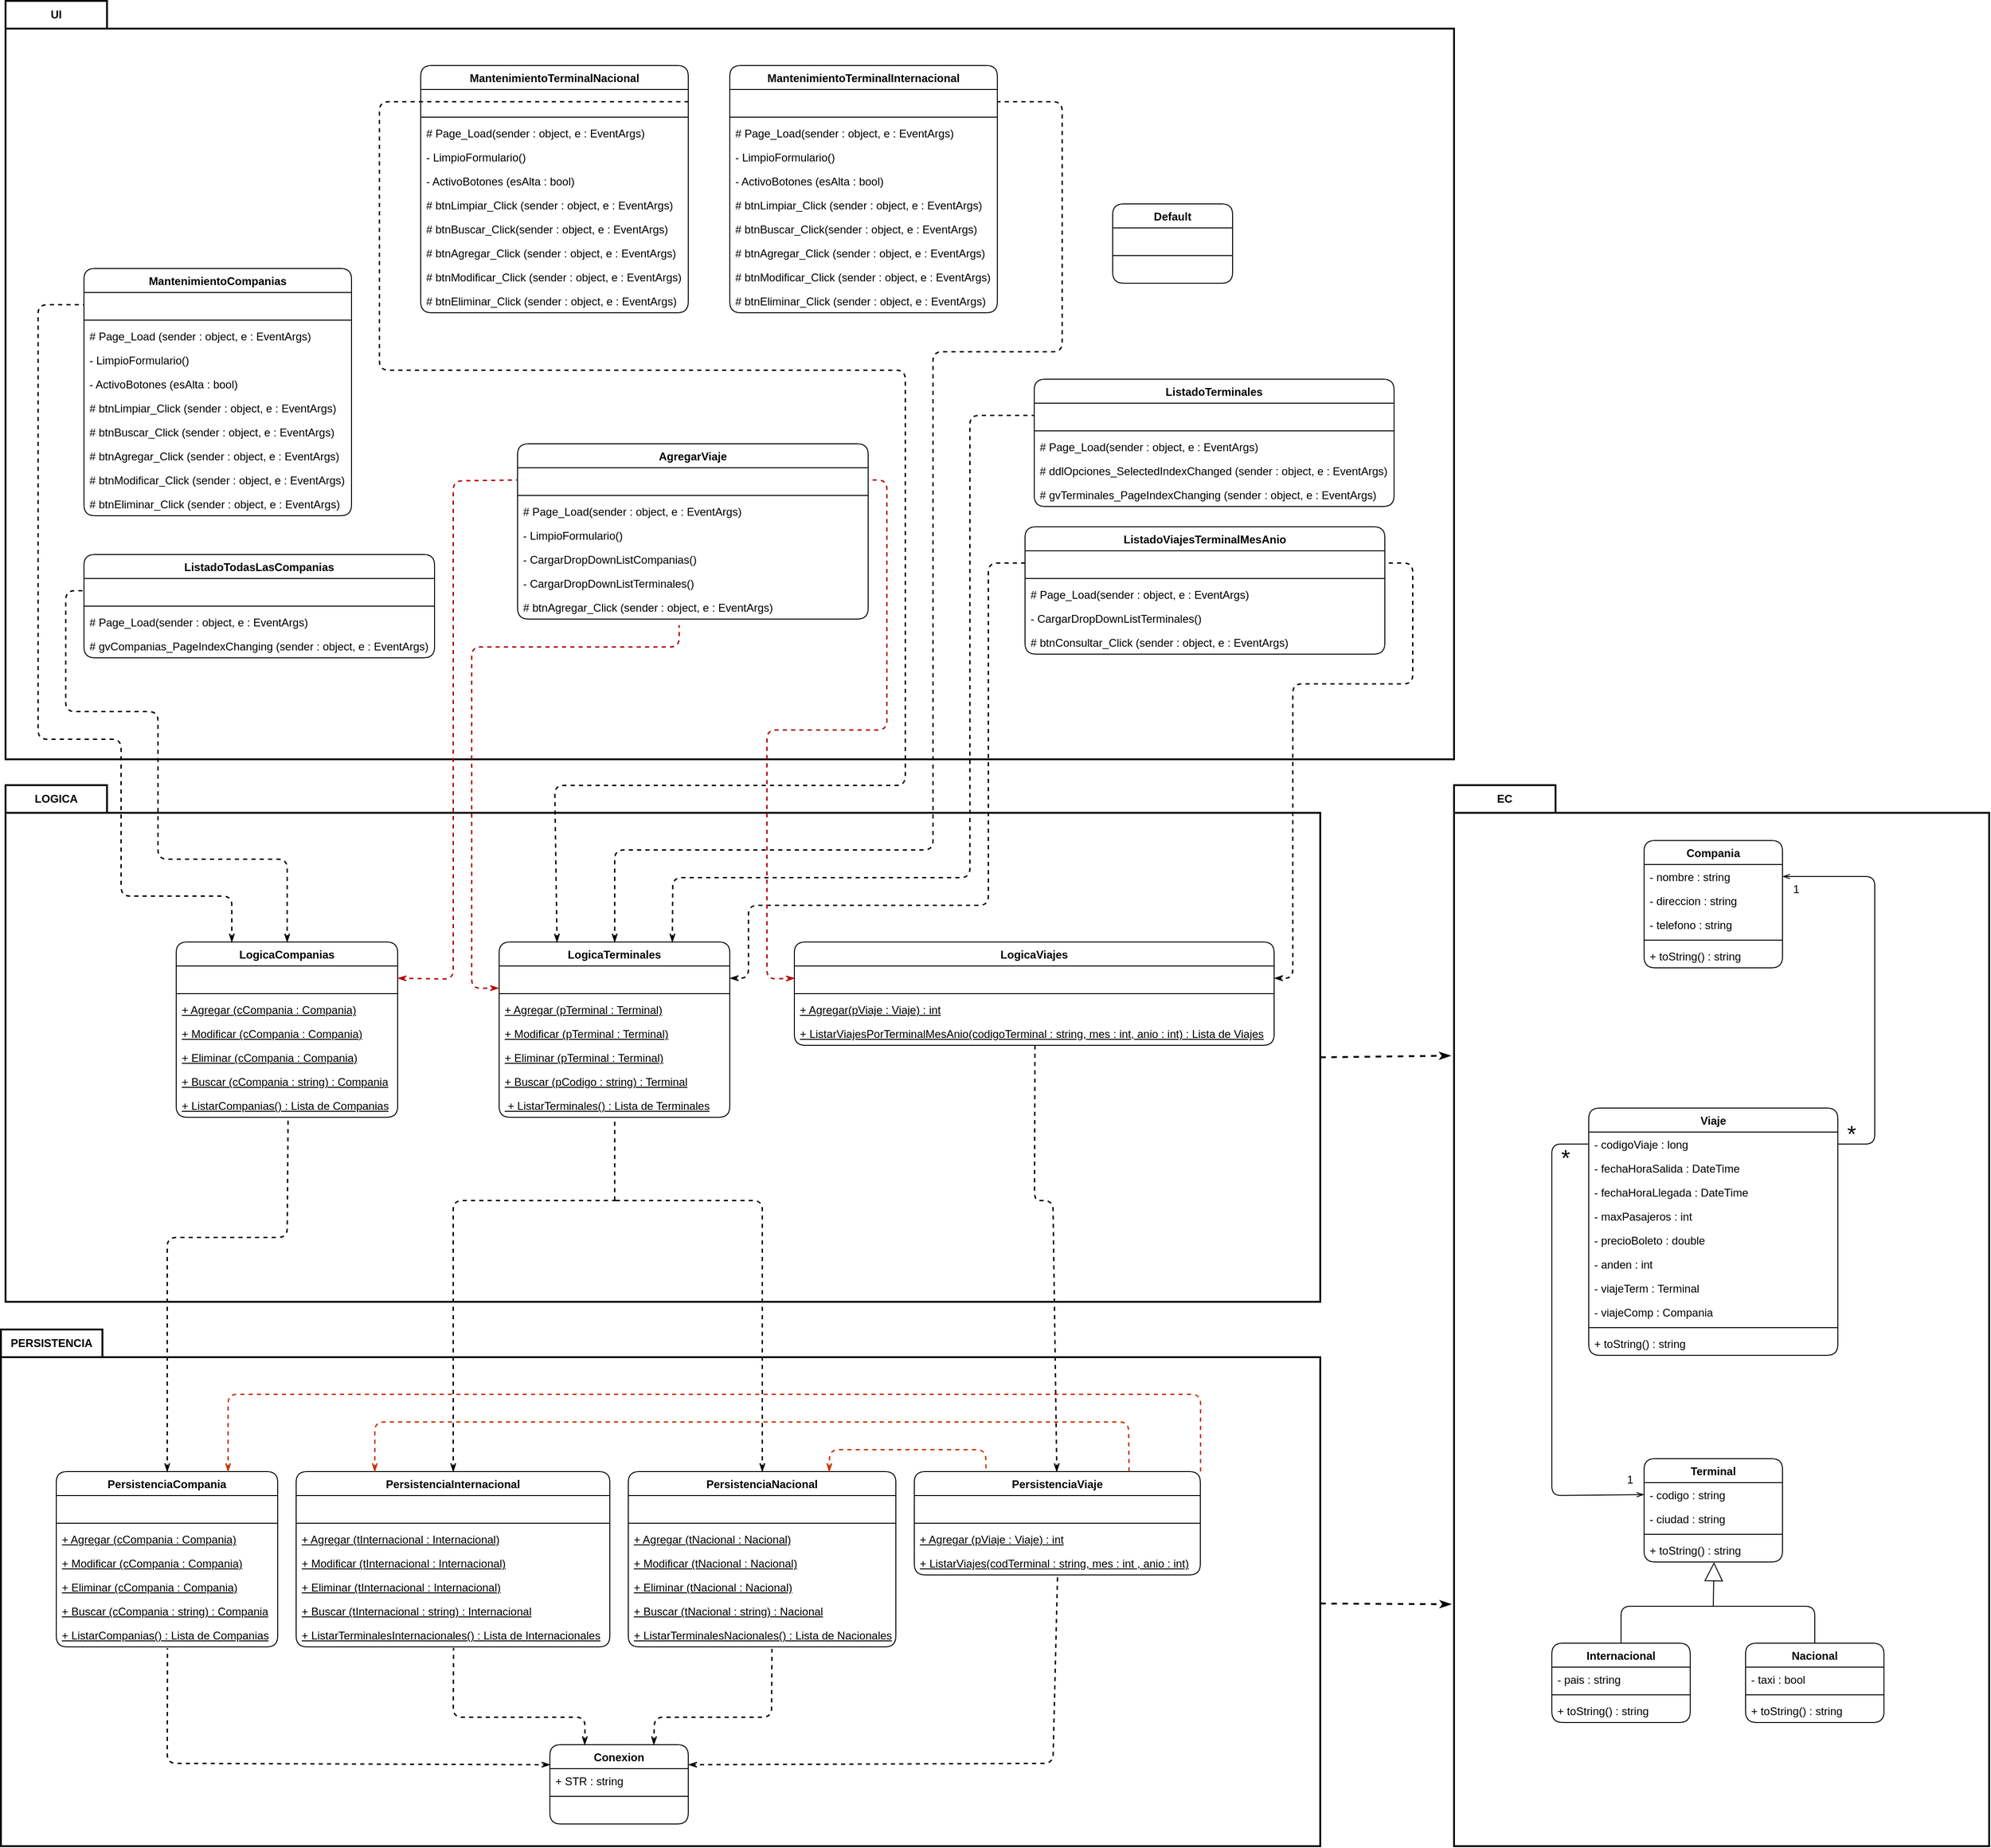 <mxfile version="21.6.8" type="device">
  <diagram name="Página-1" id="IZnLdRBzOwC7PxT6jHz_">
    <mxGraphModel dx="2587" dy="2474" grid="1" gridSize="10" guides="1" tooltips="1" connect="1" arrows="1" fold="1" page="1" pageScale="1" pageWidth="1169" pageHeight="827" math="0" shadow="0">
      <root>
        <mxCell id="0" />
        <mxCell id="1" parent="0" />
        <mxCell id="fEWmQViv0Enz_nrROp1N-238" value="UI" style="shape=folder;fontStyle=1;tabWidth=110;tabHeight=30;tabPosition=left;html=1;boundedLbl=1;labelInHeader=1;container=1;collapsible=0;whiteSpace=wrap;strokeWidth=2;" parent="1" vertex="1">
          <mxGeometry x="-5" y="-1180" width="1570" height="822" as="geometry" />
        </mxCell>
        <mxCell id="fEWmQViv0Enz_nrROp1N-239" value="" style="html=1;strokeColor=none;resizeWidth=1;resizeHeight=1;fillColor=none;part=1;connectable=0;allowArrows=0;deletable=0;whiteSpace=wrap;" parent="fEWmQViv0Enz_nrROp1N-238" vertex="1">
          <mxGeometry width="1570.0" height="575.4" relative="1" as="geometry">
            <mxPoint y="30" as="offset" />
          </mxGeometry>
        </mxCell>
        <mxCell id="fEWmQViv0Enz_nrROp1N-131" value="EC" style="shape=folder;fontStyle=1;tabWidth=110;tabHeight=30;tabPosition=left;html=1;boundedLbl=1;labelInHeader=1;container=1;collapsible=0;whiteSpace=wrap;strokeWidth=2;" parent="1" vertex="1">
          <mxGeometry x="1565" y="-330" width="580" height="1150" as="geometry" />
        </mxCell>
        <mxCell id="fEWmQViv0Enz_nrROp1N-132" value="" style="html=1;strokeColor=none;resizeWidth=1;resizeHeight=1;fillColor=none;part=1;connectable=0;allowArrows=0;deletable=0;whiteSpace=wrap;" parent="fEWmQViv0Enz_nrROp1N-131" vertex="1">
          <mxGeometry width="580" height="805" relative="1" as="geometry">
            <mxPoint y="30" as="offset" />
          </mxGeometry>
        </mxCell>
        <mxCell id="fEWmQViv0Enz_nrROp1N-88" value="LOGICA" style="shape=folder;fontStyle=1;tabWidth=110;tabHeight=30;tabPosition=left;html=1;boundedLbl=1;labelInHeader=1;container=1;collapsible=0;whiteSpace=wrap;strokeWidth=2;" parent="1" vertex="1">
          <mxGeometry x="-5" y="-330" width="1425" height="560" as="geometry" />
        </mxCell>
        <mxCell id="fEWmQViv0Enz_nrROp1N-89" value="" style="html=1;strokeColor=none;resizeWidth=1;resizeHeight=1;fillColor=none;part=1;connectable=0;allowArrows=0;deletable=0;whiteSpace=wrap;" parent="fEWmQViv0Enz_nrROp1N-88" vertex="1">
          <mxGeometry width="1425.0" height="392" relative="1" as="geometry">
            <mxPoint y="30" as="offset" />
          </mxGeometry>
        </mxCell>
        <mxCell id="fEWmQViv0Enz_nrROp1N-48" value="PERSISTENCIA" style="shape=folder;fontStyle=1;tabWidth=110;tabHeight=30;tabPosition=left;html=1;boundedLbl=1;labelInHeader=1;container=1;collapsible=0;whiteSpace=wrap;strokeWidth=2;" parent="1" vertex="1">
          <mxGeometry x="-10" y="260" width="1430" height="560" as="geometry" />
        </mxCell>
        <mxCell id="fEWmQViv0Enz_nrROp1N-49" value="" style="html=1;strokeColor=none;resizeWidth=1;resizeHeight=1;fillColor=none;part=1;connectable=0;allowArrows=0;deletable=0;whiteSpace=wrap;" parent="fEWmQViv0Enz_nrROp1N-48" vertex="1">
          <mxGeometry width="1430.0" height="392" relative="1" as="geometry">
            <mxPoint y="30" as="offset" />
          </mxGeometry>
        </mxCell>
        <mxCell id="fEWmQViv0Enz_nrROp1N-5" value="Conexion" style="swimlane;fontStyle=1;align=center;verticalAlign=top;childLayout=stackLayout;horizontal=1;startSize=26;horizontalStack=0;resizeParent=1;resizeParentMax=0;resizeLast=0;collapsible=1;marginBottom=0;whiteSpace=wrap;html=1;rounded=1;" parent="1" vertex="1">
          <mxGeometry x="585" y="710" width="150" height="86" as="geometry" />
        </mxCell>
        <mxCell id="fEWmQViv0Enz_nrROp1N-6" value="+ STR : string&amp;nbsp;" style="text;strokeColor=none;fillColor=none;align=left;verticalAlign=top;spacingLeft=4;spacingRight=4;overflow=hidden;rotatable=0;points=[[0,0.5],[1,0.5]];portConstraint=eastwest;whiteSpace=wrap;html=1;" parent="fEWmQViv0Enz_nrROp1N-5" vertex="1">
          <mxGeometry y="26" width="150" height="26" as="geometry" />
        </mxCell>
        <mxCell id="fEWmQViv0Enz_nrROp1N-7" value="" style="line;strokeWidth=1;fillColor=none;align=left;verticalAlign=middle;spacingTop=-1;spacingLeft=3;spacingRight=3;rotatable=0;labelPosition=right;points=[];portConstraint=eastwest;strokeColor=inherit;" parent="fEWmQViv0Enz_nrROp1N-5" vertex="1">
          <mxGeometry y="52" width="150" height="8" as="geometry" />
        </mxCell>
        <mxCell id="fEWmQViv0Enz_nrROp1N-8" value="&lt;font color=&quot;#ffffff&quot;&gt;-&lt;/font&gt;" style="text;strokeColor=none;fillColor=none;align=left;verticalAlign=top;spacingLeft=4;spacingRight=4;overflow=hidden;rotatable=0;points=[[0,0.5],[1,0.5]];portConstraint=eastwest;whiteSpace=wrap;html=1;" parent="fEWmQViv0Enz_nrROp1N-5" vertex="1">
          <mxGeometry y="60" width="150" height="26" as="geometry" />
        </mxCell>
        <mxCell id="fEWmQViv0Enz_nrROp1N-9" value="PersistenciaCompania" style="swimlane;fontStyle=1;align=center;verticalAlign=top;childLayout=stackLayout;horizontal=1;startSize=26;horizontalStack=0;resizeParent=1;resizeParentMax=0;resizeLast=0;collapsible=1;marginBottom=0;whiteSpace=wrap;html=1;rounded=1;" parent="1" vertex="1">
          <mxGeometry x="50" y="414" width="240" height="190" as="geometry" />
        </mxCell>
        <mxCell id="fEWmQViv0Enz_nrROp1N-18" value="&lt;font color=&quot;#ffffff&quot;&gt;-&lt;/font&gt;" style="text;strokeColor=none;fillColor=none;align=left;verticalAlign=top;spacingLeft=4;spacingRight=4;overflow=hidden;rotatable=0;points=[[0,0.5],[1,0.5]];portConstraint=eastwest;whiteSpace=wrap;html=1;" parent="fEWmQViv0Enz_nrROp1N-9" vertex="1">
          <mxGeometry y="26" width="240" height="26" as="geometry" />
        </mxCell>
        <mxCell id="fEWmQViv0Enz_nrROp1N-11" value="" style="line;strokeWidth=1;fillColor=none;align=left;verticalAlign=middle;spacingTop=-1;spacingLeft=3;spacingRight=3;rotatable=0;labelPosition=right;points=[];portConstraint=eastwest;strokeColor=inherit;" parent="fEWmQViv0Enz_nrROp1N-9" vertex="1">
          <mxGeometry y="52" width="240" height="8" as="geometry" />
        </mxCell>
        <mxCell id="fEWmQViv0Enz_nrROp1N-10" value="&lt;u&gt;+ Agregar (cCompania : Compania)&lt;/u&gt;" style="text;strokeColor=none;fillColor=none;align=left;verticalAlign=top;spacingLeft=4;spacingRight=4;overflow=hidden;rotatable=0;points=[[0,0.5],[1,0.5]];portConstraint=eastwest;whiteSpace=wrap;html=1;" parent="fEWmQViv0Enz_nrROp1N-9" vertex="1">
          <mxGeometry y="60" width="240" height="26" as="geometry" />
        </mxCell>
        <mxCell id="fEWmQViv0Enz_nrROp1N-12" value="&lt;u&gt;+ Modificar (cCompania : Compania)&lt;/u&gt;" style="text;strokeColor=none;fillColor=none;align=left;verticalAlign=top;spacingLeft=4;spacingRight=4;overflow=hidden;rotatable=0;points=[[0,0.5],[1,0.5]];portConstraint=eastwest;whiteSpace=wrap;html=1;" parent="fEWmQViv0Enz_nrROp1N-9" vertex="1">
          <mxGeometry y="86" width="240" height="26" as="geometry" />
        </mxCell>
        <mxCell id="fEWmQViv0Enz_nrROp1N-16" value="&lt;u&gt;+ Eliminar (cCompania : Compania)&lt;/u&gt;" style="text;strokeColor=none;fillColor=none;align=left;verticalAlign=top;spacingLeft=4;spacingRight=4;overflow=hidden;rotatable=0;points=[[0,0.5],[1,0.5]];portConstraint=eastwest;whiteSpace=wrap;html=1;" parent="fEWmQViv0Enz_nrROp1N-9" vertex="1">
          <mxGeometry y="112" width="240" height="26" as="geometry" />
        </mxCell>
        <mxCell id="fEWmQViv0Enz_nrROp1N-19" value="&lt;u&gt;+ Buscar (cCompania : string) : Compania&lt;/u&gt;" style="text;strokeColor=none;fillColor=none;align=left;verticalAlign=top;spacingLeft=4;spacingRight=4;overflow=hidden;rotatable=0;points=[[0,0.5],[1,0.5]];portConstraint=eastwest;whiteSpace=wrap;html=1;" parent="fEWmQViv0Enz_nrROp1N-9" vertex="1">
          <mxGeometry y="138" width="240" height="26" as="geometry" />
        </mxCell>
        <mxCell id="fEWmQViv0Enz_nrROp1N-14" value="&lt;u&gt;+ ListarCompanias() : Lista de Companias&lt;/u&gt;" style="text;strokeColor=none;fillColor=none;align=left;verticalAlign=top;spacingLeft=4;spacingRight=4;overflow=hidden;rotatable=0;points=[[0,0.5],[1,0.5]];portConstraint=eastwest;whiteSpace=wrap;html=1;" parent="fEWmQViv0Enz_nrROp1N-9" vertex="1">
          <mxGeometry y="164" width="240" height="26" as="geometry" />
        </mxCell>
        <mxCell id="fEWmQViv0Enz_nrROp1N-20" value="PersistenciaInternacional" style="swimlane;fontStyle=1;align=center;verticalAlign=top;childLayout=stackLayout;horizontal=1;startSize=26;horizontalStack=0;resizeParent=1;resizeParentMax=0;resizeLast=0;collapsible=1;marginBottom=0;whiteSpace=wrap;html=1;rounded=1;" parent="1" vertex="1">
          <mxGeometry x="310" y="414" width="340" height="190" as="geometry" />
        </mxCell>
        <mxCell id="fEWmQViv0Enz_nrROp1N-21" value="&lt;font color=&quot;#ffffff&quot;&gt;}&lt;/font&gt;" style="text;strokeColor=none;fillColor=none;align=left;verticalAlign=top;spacingLeft=4;spacingRight=4;overflow=hidden;rotatable=0;points=[[0,0.5],[1,0.5]];portConstraint=eastwest;whiteSpace=wrap;html=1;" parent="fEWmQViv0Enz_nrROp1N-20" vertex="1">
          <mxGeometry y="26" width="340" height="26" as="geometry" />
        </mxCell>
        <mxCell id="fEWmQViv0Enz_nrROp1N-22" value="" style="line;strokeWidth=1;fillColor=none;align=left;verticalAlign=middle;spacingTop=-1;spacingLeft=3;spacingRight=3;rotatable=0;labelPosition=right;points=[];portConstraint=eastwest;strokeColor=inherit;" parent="fEWmQViv0Enz_nrROp1N-20" vertex="1">
          <mxGeometry y="52" width="340" height="8" as="geometry" />
        </mxCell>
        <mxCell id="fEWmQViv0Enz_nrROp1N-23" value="+ Agregar (tInternacional : Internacional)" style="text;strokeColor=none;fillColor=none;align=left;verticalAlign=top;spacingLeft=4;spacingRight=4;overflow=hidden;rotatable=0;points=[[0,0.5],[1,0.5]];portConstraint=eastwest;whiteSpace=wrap;html=1;fontStyle=4" parent="fEWmQViv0Enz_nrROp1N-20" vertex="1">
          <mxGeometry y="60" width="340" height="26" as="geometry" />
        </mxCell>
        <mxCell id="fEWmQViv0Enz_nrROp1N-27" value="+ Modificar (tInternacional : Internacional)" style="text;strokeColor=none;fillColor=none;align=left;verticalAlign=top;spacingLeft=4;spacingRight=4;overflow=hidden;rotatable=0;points=[[0,0.5],[1,0.5]];portConstraint=eastwest;whiteSpace=wrap;html=1;fontStyle=4" parent="fEWmQViv0Enz_nrROp1N-20" vertex="1">
          <mxGeometry y="86" width="340" height="26" as="geometry" />
        </mxCell>
        <mxCell id="fEWmQViv0Enz_nrROp1N-28" value="+ Eliminar (tInternacional : Internacional)" style="text;strokeColor=none;fillColor=none;align=left;verticalAlign=top;spacingLeft=4;spacingRight=4;overflow=hidden;rotatable=0;points=[[0,0.5],[1,0.5]];portConstraint=eastwest;whiteSpace=wrap;html=1;fontStyle=4" parent="fEWmQViv0Enz_nrROp1N-20" vertex="1">
          <mxGeometry y="112" width="340" height="26" as="geometry" />
        </mxCell>
        <mxCell id="fEWmQViv0Enz_nrROp1N-26" value="+ Buscar (tInternacional : string) : Internacional" style="text;strokeColor=none;fillColor=none;align=left;verticalAlign=top;spacingLeft=4;spacingRight=4;overflow=hidden;rotatable=0;points=[[0,0.5],[1,0.5]];portConstraint=eastwest;whiteSpace=wrap;html=1;fontStyle=4" parent="fEWmQViv0Enz_nrROp1N-20" vertex="1">
          <mxGeometry y="138" width="340" height="26" as="geometry" />
        </mxCell>
        <mxCell id="fEWmQViv0Enz_nrROp1N-29" value="&lt;u&gt;+ ListarTerminalesInternacionales() : Lista de Internacionales&lt;/u&gt;" style="text;strokeColor=none;fillColor=none;align=left;verticalAlign=top;spacingLeft=4;spacingRight=4;overflow=hidden;rotatable=0;points=[[0,0.5],[1,0.5]];portConstraint=eastwest;whiteSpace=wrap;html=1;" parent="fEWmQViv0Enz_nrROp1N-20" vertex="1">
          <mxGeometry y="164" width="340" height="26" as="geometry" />
        </mxCell>
        <mxCell id="fEWmQViv0Enz_nrROp1N-30" value="PersistenciaNacional" style="swimlane;fontStyle=1;align=center;verticalAlign=top;childLayout=stackLayout;horizontal=1;startSize=26;horizontalStack=0;resizeParent=1;resizeParentMax=0;resizeLast=0;collapsible=1;marginBottom=0;whiteSpace=wrap;html=1;rounded=1;" parent="1" vertex="1">
          <mxGeometry x="670" y="414" width="290" height="190" as="geometry" />
        </mxCell>
        <mxCell id="fEWmQViv0Enz_nrROp1N-31" value="&lt;font color=&quot;#ffffff&quot;&gt;}&lt;/font&gt;" style="text;strokeColor=none;fillColor=none;align=left;verticalAlign=top;spacingLeft=4;spacingRight=4;overflow=hidden;rotatable=0;points=[[0,0.5],[1,0.5]];portConstraint=eastwest;whiteSpace=wrap;html=1;" parent="fEWmQViv0Enz_nrROp1N-30" vertex="1">
          <mxGeometry y="26" width="290" height="26" as="geometry" />
        </mxCell>
        <mxCell id="fEWmQViv0Enz_nrROp1N-32" value="" style="line;strokeWidth=1;fillColor=none;align=left;verticalAlign=middle;spacingTop=-1;spacingLeft=3;spacingRight=3;rotatable=0;labelPosition=right;points=[];portConstraint=eastwest;strokeColor=inherit;" parent="fEWmQViv0Enz_nrROp1N-30" vertex="1">
          <mxGeometry y="52" width="290" height="8" as="geometry" />
        </mxCell>
        <mxCell id="fEWmQViv0Enz_nrROp1N-33" value="+ Agregar (tNacional : Nacional)" style="text;strokeColor=none;fillColor=none;align=left;verticalAlign=top;spacingLeft=4;spacingRight=4;overflow=hidden;rotatable=0;points=[[0,0.5],[1,0.5]];portConstraint=eastwest;whiteSpace=wrap;html=1;fontStyle=4" parent="fEWmQViv0Enz_nrROp1N-30" vertex="1">
          <mxGeometry y="60" width="290" height="26" as="geometry" />
        </mxCell>
        <mxCell id="fEWmQViv0Enz_nrROp1N-34" value="+ Modificar (tNacional : Nacional)" style="text;strokeColor=none;fillColor=none;align=left;verticalAlign=top;spacingLeft=4;spacingRight=4;overflow=hidden;rotatable=0;points=[[0,0.5],[1,0.5]];portConstraint=eastwest;whiteSpace=wrap;html=1;fontStyle=4" parent="fEWmQViv0Enz_nrROp1N-30" vertex="1">
          <mxGeometry y="86" width="290" height="26" as="geometry" />
        </mxCell>
        <mxCell id="fEWmQViv0Enz_nrROp1N-35" value="+ Eliminar (tNacional : Nacional)" style="text;strokeColor=none;fillColor=none;align=left;verticalAlign=top;spacingLeft=4;spacingRight=4;overflow=hidden;rotatable=0;points=[[0,0.5],[1,0.5]];portConstraint=eastwest;whiteSpace=wrap;html=1;fontStyle=4" parent="fEWmQViv0Enz_nrROp1N-30" vertex="1">
          <mxGeometry y="112" width="290" height="26" as="geometry" />
        </mxCell>
        <mxCell id="fEWmQViv0Enz_nrROp1N-36" value="+ Buscar (tNacional : string) : Nacional" style="text;strokeColor=none;fillColor=none;align=left;verticalAlign=top;spacingLeft=4;spacingRight=4;overflow=hidden;rotatable=0;points=[[0,0.5],[1,0.5]];portConstraint=eastwest;whiteSpace=wrap;html=1;fontStyle=4" parent="fEWmQViv0Enz_nrROp1N-30" vertex="1">
          <mxGeometry y="138" width="290" height="26" as="geometry" />
        </mxCell>
        <mxCell id="fEWmQViv0Enz_nrROp1N-37" value="&lt;u&gt;+ ListarTerminalesNacionales() : Lista de Nacionales&lt;/u&gt;" style="text;strokeColor=none;fillColor=none;align=left;verticalAlign=top;spacingLeft=4;spacingRight=4;overflow=hidden;rotatable=0;points=[[0,0.5],[1,0.5]];portConstraint=eastwest;whiteSpace=wrap;html=1;" parent="fEWmQViv0Enz_nrROp1N-30" vertex="1">
          <mxGeometry y="164" width="290" height="26" as="geometry" />
        </mxCell>
        <mxCell id="fEWmQViv0Enz_nrROp1N-38" value="PersistenciaViaje" style="swimlane;fontStyle=1;align=center;verticalAlign=top;childLayout=stackLayout;horizontal=1;startSize=26;horizontalStack=0;resizeParent=1;resizeParentMax=0;resizeLast=0;collapsible=1;marginBottom=0;whiteSpace=wrap;html=1;rounded=1;" parent="1" vertex="1">
          <mxGeometry x="980" y="414" width="310" height="112" as="geometry" />
        </mxCell>
        <mxCell id="fEWmQViv0Enz_nrROp1N-232" value="&lt;span&gt;&lt;font style=&quot;background-color: rgb(255, 255, 255);&quot; color=&quot;#ffffff&quot;&gt;-&lt;/font&gt;&lt;/span&gt;" style="text;strokeColor=none;fillColor=none;align=left;verticalAlign=top;spacingLeft=4;spacingRight=4;overflow=hidden;rotatable=0;points=[[0,0.5],[1,0.5]];portConstraint=eastwest;whiteSpace=wrap;html=1;fontStyle=0" parent="fEWmQViv0Enz_nrROp1N-38" vertex="1">
          <mxGeometry y="26" width="310" height="26" as="geometry" />
        </mxCell>
        <mxCell id="fEWmQViv0Enz_nrROp1N-40" value="" style="line;strokeWidth=1;fillColor=none;align=left;verticalAlign=middle;spacingTop=-1;spacingLeft=3;spacingRight=3;rotatable=0;labelPosition=right;points=[];portConstraint=eastwest;strokeColor=inherit;" parent="fEWmQViv0Enz_nrROp1N-38" vertex="1">
          <mxGeometry y="52" width="310" height="8" as="geometry" />
        </mxCell>
        <mxCell id="fEWmQViv0Enz_nrROp1N-39" value="&lt;u&gt;+ Agregar (pViaje :&amp;nbsp;&lt;/u&gt;&lt;u style=&quot;border-color: var(--border-color);&quot;&gt;Viaje&lt;/u&gt;&lt;u&gt;) : int&lt;/u&gt;" style="text;strokeColor=none;fillColor=none;align=left;verticalAlign=top;spacingLeft=4;spacingRight=4;overflow=hidden;rotatable=0;points=[[0,0.5],[1,0.5]];portConstraint=eastwest;whiteSpace=wrap;html=1;" parent="fEWmQViv0Enz_nrROp1N-38" vertex="1">
          <mxGeometry y="60" width="310" height="26" as="geometry" />
        </mxCell>
        <mxCell id="fEWmQViv0Enz_nrROp1N-41" value="+ ListarViajes(codTerminal : string, mes : int&amp;nbsp;, anio : int)" style="text;strokeColor=none;fillColor=none;align=left;verticalAlign=top;spacingLeft=4;spacingRight=4;overflow=hidden;rotatable=0;points=[[0,0.5],[1,0.5]];portConstraint=eastwest;whiteSpace=wrap;html=1;fontStyle=4" parent="fEWmQViv0Enz_nrROp1N-38" vertex="1">
          <mxGeometry y="86" width="310" height="26" as="geometry" />
        </mxCell>
        <mxCell id="fEWmQViv0Enz_nrROp1N-42" value="" style="endArrow=none;dashed=1;html=1;rounded=1;exitX=0;exitY=0.25;exitDx=0;exitDy=0;entryX=0.501;entryY=1.041;entryDx=0;entryDy=0;entryPerimeter=0;startArrow=openThin;startFill=0;strokeWidth=1.5;" parent="1" source="fEWmQViv0Enz_nrROp1N-5" target="fEWmQViv0Enz_nrROp1N-14" edge="1">
          <mxGeometry width="50" height="50" relative="1" as="geometry">
            <mxPoint x="170" y="790" as="sourcePoint" />
            <mxPoint x="170" y="610" as="targetPoint" />
            <Array as="points">
              <mxPoint x="170" y="730" />
            </Array>
          </mxGeometry>
        </mxCell>
        <mxCell id="fEWmQViv0Enz_nrROp1N-44" value="" style="endArrow=none;dashed=1;html=1;rounded=1;startArrow=openThin;startFill=0;exitX=1;exitY=0.25;exitDx=0;exitDy=0;entryX=0.5;entryY=1;entryDx=0;entryDy=0;strokeWidth=1.5;" parent="1" source="fEWmQViv0Enz_nrROp1N-5" target="fEWmQViv0Enz_nrROp1N-38" edge="1">
          <mxGeometry width="50" height="50" relative="1" as="geometry">
            <mxPoint x="1000" y="690" as="sourcePoint" />
            <mxPoint x="1130" y="530" as="targetPoint" />
            <Array as="points">
              <mxPoint x="1130" y="730" />
            </Array>
          </mxGeometry>
        </mxCell>
        <mxCell id="fEWmQViv0Enz_nrROp1N-45" value="" style="endArrow=none;dashed=1;html=1;startArrow=openThin;startFill=0;entryX=0.536;entryY=1.07;entryDx=0;entryDy=0;entryPerimeter=0;exitX=0.75;exitY=0;exitDx=0;exitDy=0;strokeColor=default;rounded=1;strokeWidth=1.5;" parent="1" source="fEWmQViv0Enz_nrROp1N-5" target="fEWmQViv0Enz_nrROp1N-37" edge="1">
          <mxGeometry width="50" height="50" relative="1" as="geometry">
            <mxPoint x="830" y="710" as="sourcePoint" />
            <mxPoint x="825" y="414" as="targetPoint" />
            <Array as="points">
              <mxPoint x="698" y="680" />
              <mxPoint x="825" y="680" />
            </Array>
          </mxGeometry>
        </mxCell>
        <mxCell id="fEWmQViv0Enz_nrROp1N-46" value="" style="endArrow=none;dashed=1;html=1;rounded=1;startArrow=openThin;startFill=0;entryX=0.501;entryY=1.036;entryDx=0;entryDy=0;exitX=0.25;exitY=0;exitDx=0;exitDy=0;entryPerimeter=0;strokeWidth=1.5;" parent="1" source="fEWmQViv0Enz_nrROp1N-5" target="fEWmQViv0Enz_nrROp1N-29" edge="1">
          <mxGeometry width="50" height="50" relative="1" as="geometry">
            <mxPoint x="670" y="670" as="sourcePoint" />
            <mxPoint x="460" y="590" as="targetPoint" />
            <Array as="points">
              <mxPoint x="623" y="680" />
              <mxPoint x="480" y="680" />
            </Array>
          </mxGeometry>
        </mxCell>
        <mxCell id="fEWmQViv0Enz_nrROp1N-47" value="" style="endArrow=none;dashed=1;html=1;rounded=1;startArrow=openThin;startFill=0;exitX=0.5;exitY=0;exitDx=0;exitDy=0;strokeWidth=1.5;" parent="1" source="fEWmQViv0Enz_nrROp1N-30" edge="1">
          <mxGeometry width="50" height="50" relative="1" as="geometry">
            <mxPoint x="800" y="230" as="sourcePoint" />
            <mxPoint x="660" y="120" as="targetPoint" />
            <Array as="points">
              <mxPoint x="815" y="120" />
              <mxPoint x="655" y="120" />
            </Array>
          </mxGeometry>
        </mxCell>
        <mxCell id="fEWmQViv0Enz_nrROp1N-58" value="LogicaCompanias" style="swimlane;fontStyle=1;align=center;verticalAlign=top;childLayout=stackLayout;horizontal=1;startSize=26;horizontalStack=0;resizeParent=1;resizeParentMax=0;resizeLast=0;collapsible=1;marginBottom=0;whiteSpace=wrap;html=1;rounded=1;" parent="1" vertex="1">
          <mxGeometry x="180" y="-160" width="240" height="190" as="geometry" />
        </mxCell>
        <mxCell id="fEWmQViv0Enz_nrROp1N-59" value="&lt;font color=&quot;#ffffff&quot;&gt;-&lt;/font&gt;" style="text;strokeColor=none;fillColor=none;align=left;verticalAlign=top;spacingLeft=4;spacingRight=4;overflow=hidden;rotatable=0;points=[[0,0.5],[1,0.5]];portConstraint=eastwest;whiteSpace=wrap;html=1;" parent="fEWmQViv0Enz_nrROp1N-58" vertex="1">
          <mxGeometry y="26" width="240" height="26" as="geometry" />
        </mxCell>
        <mxCell id="fEWmQViv0Enz_nrROp1N-60" value="" style="line;strokeWidth=1;fillColor=none;align=left;verticalAlign=middle;spacingTop=-1;spacingLeft=3;spacingRight=3;rotatable=0;labelPosition=right;points=[];portConstraint=eastwest;strokeColor=inherit;" parent="fEWmQViv0Enz_nrROp1N-58" vertex="1">
          <mxGeometry y="52" width="240" height="8" as="geometry" />
        </mxCell>
        <mxCell id="fEWmQViv0Enz_nrROp1N-61" value="&lt;u&gt;+ Agregar (cCompania : Compania)&lt;/u&gt;" style="text;strokeColor=none;fillColor=none;align=left;verticalAlign=top;spacingLeft=4;spacingRight=4;overflow=hidden;rotatable=0;points=[[0,0.5],[1,0.5]];portConstraint=eastwest;whiteSpace=wrap;html=1;" parent="fEWmQViv0Enz_nrROp1N-58" vertex="1">
          <mxGeometry y="60" width="240" height="26" as="geometry" />
        </mxCell>
        <mxCell id="fEWmQViv0Enz_nrROp1N-62" value="&lt;u&gt;+ Modificar (cCompania : Compania)&lt;/u&gt;" style="text;strokeColor=none;fillColor=none;align=left;verticalAlign=top;spacingLeft=4;spacingRight=4;overflow=hidden;rotatable=0;points=[[0,0.5],[1,0.5]];portConstraint=eastwest;whiteSpace=wrap;html=1;" parent="fEWmQViv0Enz_nrROp1N-58" vertex="1">
          <mxGeometry y="86" width="240" height="26" as="geometry" />
        </mxCell>
        <mxCell id="fEWmQViv0Enz_nrROp1N-63" value="&lt;u&gt;+ Eliminar (cCompania : Compania)&lt;/u&gt;" style="text;strokeColor=none;fillColor=none;align=left;verticalAlign=top;spacingLeft=4;spacingRight=4;overflow=hidden;rotatable=0;points=[[0,0.5],[1,0.5]];portConstraint=eastwest;whiteSpace=wrap;html=1;" parent="fEWmQViv0Enz_nrROp1N-58" vertex="1">
          <mxGeometry y="112" width="240" height="26" as="geometry" />
        </mxCell>
        <mxCell id="fEWmQViv0Enz_nrROp1N-64" value="&lt;u&gt;+ Buscar (cCompania : string) : Compania&lt;/u&gt;" style="text;strokeColor=none;fillColor=none;align=left;verticalAlign=top;spacingLeft=4;spacingRight=4;overflow=hidden;rotatable=0;points=[[0,0.5],[1,0.5]];portConstraint=eastwest;whiteSpace=wrap;html=1;" parent="fEWmQViv0Enz_nrROp1N-58" vertex="1">
          <mxGeometry y="138" width="240" height="26" as="geometry" />
        </mxCell>
        <mxCell id="fEWmQViv0Enz_nrROp1N-65" value="&lt;u&gt;+ ListarCompanias() : Lista de Companias&lt;/u&gt;" style="text;strokeColor=none;fillColor=none;align=left;verticalAlign=top;spacingLeft=4;spacingRight=4;overflow=hidden;rotatable=0;points=[[0,0.5],[1,0.5]];portConstraint=eastwest;whiteSpace=wrap;html=1;" parent="fEWmQViv0Enz_nrROp1N-58" vertex="1">
          <mxGeometry y="164" width="240" height="26" as="geometry" />
        </mxCell>
        <mxCell id="fEWmQViv0Enz_nrROp1N-66" value="LogicaTerminales" style="swimlane;fontStyle=1;align=center;verticalAlign=top;childLayout=stackLayout;horizontal=1;startSize=26;horizontalStack=0;resizeParent=1;resizeParentMax=0;resizeLast=0;collapsible=1;marginBottom=0;whiteSpace=wrap;html=1;rounded=1;" parent="1" vertex="1">
          <mxGeometry x="530" y="-160" width="250" height="190" as="geometry" />
        </mxCell>
        <mxCell id="fEWmQViv0Enz_nrROp1N-73" value="&lt;font color=&quot;#ffffff&quot;&gt;-&lt;/font&gt;" style="text;strokeColor=none;fillColor=none;align=left;verticalAlign=top;spacingLeft=4;spacingRight=4;overflow=hidden;rotatable=0;points=[[0,0.5],[1,0.5]];portConstraint=eastwest;whiteSpace=wrap;html=1;fontStyle=0" parent="fEWmQViv0Enz_nrROp1N-66" vertex="1">
          <mxGeometry y="26" width="250" height="26" as="geometry" />
        </mxCell>
        <mxCell id="fEWmQViv0Enz_nrROp1N-68" value="" style="line;strokeWidth=1;fillColor=none;align=left;verticalAlign=middle;spacingTop=-1;spacingLeft=3;spacingRight=3;rotatable=0;labelPosition=right;points=[];portConstraint=eastwest;strokeColor=inherit;" parent="fEWmQViv0Enz_nrROp1N-66" vertex="1">
          <mxGeometry y="52" width="250" height="8" as="geometry" />
        </mxCell>
        <mxCell id="fEWmQViv0Enz_nrROp1N-71" value="+ Agregar (pTerminal : Terminal)" style="text;strokeColor=none;fillColor=none;align=left;verticalAlign=top;spacingLeft=4;spacingRight=4;overflow=hidden;rotatable=0;points=[[0,0.5],[1,0.5]];portConstraint=eastwest;whiteSpace=wrap;html=1;fontStyle=4" parent="fEWmQViv0Enz_nrROp1N-66" vertex="1">
          <mxGeometry y="60" width="250" height="26" as="geometry" />
        </mxCell>
        <mxCell id="fEWmQViv0Enz_nrROp1N-69" value="+ Modificar (pTerminal : Terminal)" style="text;strokeColor=none;fillColor=none;align=left;verticalAlign=top;spacingLeft=4;spacingRight=4;overflow=hidden;rotatable=0;points=[[0,0.5],[1,0.5]];portConstraint=eastwest;whiteSpace=wrap;html=1;fontStyle=4" parent="fEWmQViv0Enz_nrROp1N-66" vertex="1">
          <mxGeometry y="86" width="250" height="26" as="geometry" />
        </mxCell>
        <mxCell id="fEWmQViv0Enz_nrROp1N-70" value="+ Eliminar (pTerminal : Terminal)" style="text;strokeColor=none;fillColor=none;align=left;verticalAlign=top;spacingLeft=4;spacingRight=4;overflow=hidden;rotatable=0;points=[[0,0.5],[1,0.5]];portConstraint=eastwest;whiteSpace=wrap;html=1;fontStyle=4" parent="fEWmQViv0Enz_nrROp1N-66" vertex="1">
          <mxGeometry y="112" width="250" height="26" as="geometry" />
        </mxCell>
        <mxCell id="fEWmQViv0Enz_nrROp1N-72" value="+ Buscar (pCodigo : string) : Terminal" style="text;strokeColor=none;fillColor=none;align=left;verticalAlign=top;spacingLeft=4;spacingRight=4;overflow=hidden;rotatable=0;points=[[0,0.5],[1,0.5]];portConstraint=eastwest;whiteSpace=wrap;html=1;fontStyle=4" parent="fEWmQViv0Enz_nrROp1N-66" vertex="1">
          <mxGeometry y="138" width="250" height="26" as="geometry" />
        </mxCell>
        <mxCell id="fEWmQViv0Enz_nrROp1N-74" value="&amp;nbsp;+ ListarTerminales() : Lista de Terminales" style="text;strokeColor=none;fillColor=none;align=left;verticalAlign=top;spacingLeft=4;spacingRight=4;overflow=hidden;rotatable=0;points=[[0,0.5],[1,0.5]];portConstraint=eastwest;whiteSpace=wrap;html=1;fontStyle=4" parent="fEWmQViv0Enz_nrROp1N-66" vertex="1">
          <mxGeometry y="164" width="250" height="26" as="geometry" />
        </mxCell>
        <mxCell id="fEWmQViv0Enz_nrROp1N-75" value="LogicaViajes" style="swimlane;fontStyle=1;align=center;verticalAlign=top;childLayout=stackLayout;horizontal=1;startSize=26;horizontalStack=0;resizeParent=1;resizeParentMax=0;resizeLast=0;collapsible=1;marginBottom=0;whiteSpace=wrap;html=1;rounded=1;" parent="1" vertex="1">
          <mxGeometry x="850" y="-160" width="520" height="112" as="geometry" />
        </mxCell>
        <mxCell id="fEWmQViv0Enz_nrROp1N-231" value="&lt;font color=&quot;#ffffff&quot;&gt;-&lt;/font&gt;" style="text;strokeColor=none;fillColor=none;align=left;verticalAlign=top;spacingLeft=4;spacingRight=4;overflow=hidden;rotatable=0;points=[[0,0.5],[1,0.5]];portConstraint=eastwest;whiteSpace=wrap;html=1;" parent="fEWmQViv0Enz_nrROp1N-75" vertex="1">
          <mxGeometry y="26" width="520" height="26" as="geometry" />
        </mxCell>
        <mxCell id="fEWmQViv0Enz_nrROp1N-77" value="" style="line;strokeWidth=1;fillColor=none;align=left;verticalAlign=middle;spacingTop=-1;spacingLeft=3;spacingRight=3;rotatable=0;labelPosition=right;points=[];portConstraint=eastwest;strokeColor=inherit;" parent="fEWmQViv0Enz_nrROp1N-75" vertex="1">
          <mxGeometry y="52" width="520" height="8" as="geometry" />
        </mxCell>
        <mxCell id="fEWmQViv0Enz_nrROp1N-76" value="&lt;u&gt;+ Agregar(pViaje : Viaje) : int&lt;/u&gt;" style="text;strokeColor=none;fillColor=none;align=left;verticalAlign=top;spacingLeft=4;spacingRight=4;overflow=hidden;rotatable=0;points=[[0,0.5],[1,0.5]];portConstraint=eastwest;whiteSpace=wrap;html=1;" parent="fEWmQViv0Enz_nrROp1N-75" vertex="1">
          <mxGeometry y="60" width="520" height="26" as="geometry" />
        </mxCell>
        <mxCell id="fEWmQViv0Enz_nrROp1N-78" value="&lt;u&gt;+ ListarViajesPorTerminalMesAnio(codigoTerminal : string, mes : int, anio : int) : Lista de Viajes&lt;/u&gt;" style="text;strokeColor=none;fillColor=none;align=left;verticalAlign=top;spacingLeft=4;spacingRight=4;overflow=hidden;rotatable=0;points=[[0,0.5],[1,0.5]];portConstraint=eastwest;whiteSpace=wrap;html=1;" parent="fEWmQViv0Enz_nrROp1N-75" vertex="1">
          <mxGeometry y="86" width="520" height="26" as="geometry" />
        </mxCell>
        <mxCell id="fEWmQViv0Enz_nrROp1N-81" value="" style="endArrow=none;dashed=1;html=1;rounded=1;startArrow=openThin;startFill=0;entryX=1;entryY=0;entryDx=0;entryDy=0;exitX=0.775;exitY=0;exitDx=0;exitDy=0;fillColor=#fa6800;strokeColor=#C73500;exitPerimeter=0;strokeWidth=1.5;" parent="1" source="fEWmQViv0Enz_nrROp1N-9" target="fEWmQViv0Enz_nrROp1N-38" edge="1">
          <mxGeometry width="50" height="50" relative="1" as="geometry">
            <mxPoint x="840" y="170" as="sourcePoint" />
            <mxPoint x="890" y="110" as="targetPoint" />
            <Array as="points">
              <mxPoint x="236" y="330" />
              <mxPoint x="1290" y="330" />
            </Array>
          </mxGeometry>
        </mxCell>
        <mxCell id="fEWmQViv0Enz_nrROp1N-80" value="" style="endArrow=none;dashed=1;html=1;rounded=1;startArrow=openThin;startFill=0;entryX=0.25;entryY=0;entryDx=0;entryDy=0;exitX=0.75;exitY=0;exitDx=0;exitDy=0;fillColor=#fa6800;strokeColor=#C73500;strokeWidth=1.5;" parent="1" source="fEWmQViv0Enz_nrROp1N-30" target="fEWmQViv0Enz_nrROp1N-38" edge="1">
          <mxGeometry width="50" height="50" relative="1" as="geometry">
            <mxPoint x="970" y="390" as="sourcePoint" />
            <mxPoint x="1020" y="330" as="targetPoint" />
            <Array as="points">
              <mxPoint x="888" y="390" />
              <mxPoint x="1057" y="390" />
            </Array>
          </mxGeometry>
        </mxCell>
        <mxCell id="fEWmQViv0Enz_nrROp1N-82" value="" style="endArrow=none;dashed=1;html=1;rounded=1;startArrow=openThin;startFill=0;entryX=0.75;entryY=0;entryDx=0;entryDy=0;fillColor=#fa6800;strokeColor=#C73500;exitX=0.25;exitY=0;exitDx=0;exitDy=0;strokeWidth=1.5;" parent="1" source="fEWmQViv0Enz_nrROp1N-20" target="fEWmQViv0Enz_nrROp1N-38" edge="1">
          <mxGeometry width="50" height="50" relative="1" as="geometry">
            <mxPoint x="480" y="414" as="sourcePoint" />
            <mxPoint x="1020" y="100" as="targetPoint" />
            <Array as="points">
              <mxPoint x="395" y="360" />
              <mxPoint x="1212" y="360" />
            </Array>
          </mxGeometry>
        </mxCell>
        <mxCell id="fEWmQViv0Enz_nrROp1N-83" value="" style="endArrow=none;dashed=1;html=1;rounded=1;startArrow=openThin;startFill=0;exitX=0.5;exitY=0;exitDx=0;exitDy=0;strokeWidth=1.5;" parent="1" source="fEWmQViv0Enz_nrROp1N-20" edge="1">
          <mxGeometry width="50" height="50" relative="1" as="geometry">
            <mxPoint x="390" y="210" as="sourcePoint" />
            <mxPoint x="660" y="120" as="targetPoint" />
            <Array as="points">
              <mxPoint x="480" y="120" />
            </Array>
          </mxGeometry>
        </mxCell>
        <mxCell id="fEWmQViv0Enz_nrROp1N-84" value="" style="endArrow=none;dashed=1;html=1;rounded=0;entryX=0.5;entryY=0.97;entryDx=0;entryDy=0;entryPerimeter=0;strokeWidth=1.5;" parent="1" target="fEWmQViv0Enz_nrROp1N-74" edge="1">
          <mxGeometry width="50" height="50" relative="1" as="geometry">
            <mxPoint x="655" y="120" as="sourcePoint" />
            <mxPoint x="655" y="30" as="targetPoint" />
          </mxGeometry>
        </mxCell>
        <mxCell id="fEWmQViv0Enz_nrROp1N-86" value="" style="endArrow=none;dashed=1;html=1;rounded=1;startArrow=openThin;startFill=0;entryX=0.501;entryY=0.976;entryDx=0;entryDy=0;entryPerimeter=0;strokeWidth=1.5;" parent="1" source="fEWmQViv0Enz_nrROp1N-38" target="fEWmQViv0Enz_nrROp1N-78" edge="1">
          <mxGeometry width="50" height="50" relative="1" as="geometry">
            <mxPoint x="1150" y="210" as="sourcePoint" />
            <mxPoint x="1065" y="-70" as="targetPoint" />
            <Array as="points">
              <mxPoint x="1130" y="120" />
              <mxPoint x="1110" y="120" />
            </Array>
          </mxGeometry>
        </mxCell>
        <mxCell id="fEWmQViv0Enz_nrROp1N-87" value="" style="endArrow=none;dashed=1;html=1;rounded=1;startArrow=openThin;startFill=0;entryX=0.504;entryY=1.115;entryDx=0;entryDy=0;exitX=0.5;exitY=0;exitDx=0;exitDy=0;entryPerimeter=0;strokeWidth=1.5;" parent="1" source="fEWmQViv0Enz_nrROp1N-9" target="fEWmQViv0Enz_nrROp1N-65" edge="1">
          <mxGeometry width="50" height="50" relative="1" as="geometry">
            <mxPoint x="300" y="250" as="sourcePoint" />
            <mxPoint x="330" y="70" as="targetPoint" />
            <Array as="points">
              <mxPoint x="170" y="160" />
              <mxPoint x="300" y="160" />
            </Array>
          </mxGeometry>
        </mxCell>
        <mxCell id="fEWmQViv0Enz_nrROp1N-90" value="Compania" style="swimlane;fontStyle=1;align=center;verticalAlign=top;childLayout=stackLayout;horizontal=1;startSize=26;horizontalStack=0;resizeParent=1;resizeParentMax=0;resizeLast=0;collapsible=1;marginBottom=0;whiteSpace=wrap;html=1;rounded=1;" parent="1" vertex="1">
          <mxGeometry x="1771" y="-270" width="150" height="138" as="geometry" />
        </mxCell>
        <mxCell id="fEWmQViv0Enz_nrROp1N-91" value="- nombre : string" style="text;strokeColor=none;fillColor=none;align=left;verticalAlign=top;spacingLeft=4;spacingRight=4;overflow=hidden;rotatable=0;points=[[0,0.5],[1,0.5]];portConstraint=eastwest;whiteSpace=wrap;html=1;" parent="fEWmQViv0Enz_nrROp1N-90" vertex="1">
          <mxGeometry y="26" width="150" height="26" as="geometry" />
        </mxCell>
        <mxCell id="fEWmQViv0Enz_nrROp1N-94" value="- direccion : string" style="text;strokeColor=none;fillColor=none;align=left;verticalAlign=top;spacingLeft=4;spacingRight=4;overflow=hidden;rotatable=0;points=[[0,0.5],[1,0.5]];portConstraint=eastwest;whiteSpace=wrap;html=1;" parent="fEWmQViv0Enz_nrROp1N-90" vertex="1">
          <mxGeometry y="52" width="150" height="26" as="geometry" />
        </mxCell>
        <mxCell id="fEWmQViv0Enz_nrROp1N-95" value="- telefono : string" style="text;strokeColor=none;fillColor=none;align=left;verticalAlign=top;spacingLeft=4;spacingRight=4;overflow=hidden;rotatable=0;points=[[0,0.5],[1,0.5]];portConstraint=eastwest;whiteSpace=wrap;html=1;" parent="fEWmQViv0Enz_nrROp1N-90" vertex="1">
          <mxGeometry y="78" width="150" height="26" as="geometry" />
        </mxCell>
        <mxCell id="fEWmQViv0Enz_nrROp1N-92" value="" style="line;strokeWidth=1;fillColor=none;align=left;verticalAlign=middle;spacingTop=-1;spacingLeft=3;spacingRight=3;rotatable=0;labelPosition=right;points=[];portConstraint=eastwest;strokeColor=inherit;" parent="fEWmQViv0Enz_nrROp1N-90" vertex="1">
          <mxGeometry y="104" width="150" height="8" as="geometry" />
        </mxCell>
        <mxCell id="fEWmQViv0Enz_nrROp1N-93" value="+ toString() : string" style="text;strokeColor=none;fillColor=none;align=left;verticalAlign=top;spacingLeft=4;spacingRight=4;overflow=hidden;rotatable=0;points=[[0,0.5],[1,0.5]];portConstraint=eastwest;whiteSpace=wrap;html=1;" parent="fEWmQViv0Enz_nrROp1N-90" vertex="1">
          <mxGeometry y="112" width="150" height="26" as="geometry" />
        </mxCell>
        <mxCell id="fEWmQViv0Enz_nrROp1N-96" value="Internacional" style="swimlane;fontStyle=1;align=center;verticalAlign=top;childLayout=stackLayout;horizontal=1;startSize=26;horizontalStack=0;resizeParent=1;resizeParentMax=0;resizeLast=0;collapsible=1;marginBottom=0;whiteSpace=wrap;html=1;rounded=1;" parent="1" vertex="1">
          <mxGeometry x="1671" y="600" width="150" height="86" as="geometry" />
        </mxCell>
        <mxCell id="fEWmQViv0Enz_nrROp1N-97" value="- pais : string" style="text;strokeColor=none;fillColor=none;align=left;verticalAlign=top;spacingLeft=4;spacingRight=4;overflow=hidden;rotatable=0;points=[[0,0.5],[1,0.5]];portConstraint=eastwest;whiteSpace=wrap;html=1;" parent="fEWmQViv0Enz_nrROp1N-96" vertex="1">
          <mxGeometry y="26" width="150" height="26" as="geometry" />
        </mxCell>
        <mxCell id="fEWmQViv0Enz_nrROp1N-100" value="" style="line;strokeWidth=1;fillColor=none;align=left;verticalAlign=middle;spacingTop=-1;spacingLeft=3;spacingRight=3;rotatable=0;labelPosition=right;points=[];portConstraint=eastwest;strokeColor=inherit;" parent="fEWmQViv0Enz_nrROp1N-96" vertex="1">
          <mxGeometry y="52" width="150" height="8" as="geometry" />
        </mxCell>
        <mxCell id="fEWmQViv0Enz_nrROp1N-101" value="+ toString() : string" style="text;strokeColor=none;fillColor=none;align=left;verticalAlign=top;spacingLeft=4;spacingRight=4;overflow=hidden;rotatable=0;points=[[0,0.5],[1,0.5]];portConstraint=eastwest;whiteSpace=wrap;html=1;" parent="fEWmQViv0Enz_nrROp1N-96" vertex="1">
          <mxGeometry y="60" width="150" height="26" as="geometry" />
        </mxCell>
        <mxCell id="fEWmQViv0Enz_nrROp1N-102" value="Terminal" style="swimlane;fontStyle=1;align=center;verticalAlign=top;childLayout=stackLayout;horizontal=1;startSize=26;horizontalStack=0;resizeParent=1;resizeParentMax=0;resizeLast=0;collapsible=1;marginBottom=0;whiteSpace=wrap;html=1;rounded=1;" parent="1" vertex="1">
          <mxGeometry x="1771" y="400" width="150" height="112" as="geometry" />
        </mxCell>
        <mxCell id="fEWmQViv0Enz_nrROp1N-103" value="- codigo : string" style="text;strokeColor=none;fillColor=none;align=left;verticalAlign=top;spacingLeft=4;spacingRight=4;overflow=hidden;rotatable=0;points=[[0,0.5],[1,0.5]];portConstraint=eastwest;whiteSpace=wrap;html=1;" parent="fEWmQViv0Enz_nrROp1N-102" vertex="1">
          <mxGeometry y="26" width="150" height="26" as="geometry" />
        </mxCell>
        <mxCell id="fEWmQViv0Enz_nrROp1N-104" value="- ciudad : string" style="text;strokeColor=none;fillColor=none;align=left;verticalAlign=top;spacingLeft=4;spacingRight=4;overflow=hidden;rotatable=0;points=[[0,0.5],[1,0.5]];portConstraint=eastwest;whiteSpace=wrap;html=1;" parent="fEWmQViv0Enz_nrROp1N-102" vertex="1">
          <mxGeometry y="52" width="150" height="26" as="geometry" />
        </mxCell>
        <mxCell id="fEWmQViv0Enz_nrROp1N-106" value="" style="line;strokeWidth=1;fillColor=none;align=left;verticalAlign=middle;spacingTop=-1;spacingLeft=3;spacingRight=3;rotatable=0;labelPosition=right;points=[];portConstraint=eastwest;strokeColor=inherit;" parent="fEWmQViv0Enz_nrROp1N-102" vertex="1">
          <mxGeometry y="78" width="150" height="8" as="geometry" />
        </mxCell>
        <mxCell id="fEWmQViv0Enz_nrROp1N-107" value="+ toString() : string" style="text;strokeColor=none;fillColor=none;align=left;verticalAlign=top;spacingLeft=4;spacingRight=4;overflow=hidden;rotatable=0;points=[[0,0.5],[1,0.5]];portConstraint=eastwest;whiteSpace=wrap;html=1;" parent="fEWmQViv0Enz_nrROp1N-102" vertex="1">
          <mxGeometry y="86" width="150" height="26" as="geometry" />
        </mxCell>
        <mxCell id="fEWmQViv0Enz_nrROp1N-113" value="" style="endArrow=none;html=1;rounded=0;entryX=0.505;entryY=1.013;entryDx=0;entryDy=0;entryPerimeter=0;startArrow=block;startFill=0;startSize=18;exitX=0.505;exitY=1.013;exitDx=0;exitDy=0;exitPerimeter=0;" parent="fEWmQViv0Enz_nrROp1N-102" source="fEWmQViv0Enz_nrROp1N-107" edge="1">
          <mxGeometry width="50" height="50" relative="1" as="geometry">
            <mxPoint x="80" y="340" as="sourcePoint" />
            <mxPoint x="75" y="160" as="targetPoint" />
          </mxGeometry>
        </mxCell>
        <mxCell id="fEWmQViv0Enz_nrROp1N-108" value="Nacional&lt;br&gt;" style="swimlane;fontStyle=1;align=center;verticalAlign=top;childLayout=stackLayout;horizontal=1;startSize=26;horizontalStack=0;resizeParent=1;resizeParentMax=0;resizeLast=0;collapsible=1;marginBottom=0;whiteSpace=wrap;html=1;rounded=1;" parent="1" vertex="1">
          <mxGeometry x="1881" y="600" width="150" height="86" as="geometry" />
        </mxCell>
        <mxCell id="fEWmQViv0Enz_nrROp1N-109" value="- taxi : bool" style="text;strokeColor=none;fillColor=none;align=left;verticalAlign=top;spacingLeft=4;spacingRight=4;overflow=hidden;rotatable=0;points=[[0,0.5],[1,0.5]];portConstraint=eastwest;whiteSpace=wrap;html=1;" parent="fEWmQViv0Enz_nrROp1N-108" vertex="1">
          <mxGeometry y="26" width="150" height="26" as="geometry" />
        </mxCell>
        <mxCell id="fEWmQViv0Enz_nrROp1N-110" value="" style="line;strokeWidth=1;fillColor=none;align=left;verticalAlign=middle;spacingTop=-1;spacingLeft=3;spacingRight=3;rotatable=0;labelPosition=right;points=[];portConstraint=eastwest;strokeColor=inherit;" parent="fEWmQViv0Enz_nrROp1N-108" vertex="1">
          <mxGeometry y="52" width="150" height="8" as="geometry" />
        </mxCell>
        <mxCell id="fEWmQViv0Enz_nrROp1N-111" value="+ toString() : string" style="text;strokeColor=none;fillColor=none;align=left;verticalAlign=top;spacingLeft=4;spacingRight=4;overflow=hidden;rotatable=0;points=[[0,0.5],[1,0.5]];portConstraint=eastwest;whiteSpace=wrap;html=1;" parent="fEWmQViv0Enz_nrROp1N-108" vertex="1">
          <mxGeometry y="60" width="150" height="26" as="geometry" />
        </mxCell>
        <mxCell id="fEWmQViv0Enz_nrROp1N-112" value="" style="endArrow=none;html=1;entryX=0.5;entryY=0;entryDx=0;entryDy=0;exitX=0.5;exitY=0;exitDx=0;exitDy=0;rounded=1;" parent="1" source="fEWmQViv0Enz_nrROp1N-96" target="fEWmQViv0Enz_nrROp1N-108" edge="1">
          <mxGeometry width="50" height="50" relative="1" as="geometry">
            <mxPoint x="1711" y="560" as="sourcePoint" />
            <mxPoint x="1801" y="550" as="targetPoint" />
            <Array as="points">
              <mxPoint x="1746" y="560" />
              <mxPoint x="1956" y="560" />
            </Array>
          </mxGeometry>
        </mxCell>
        <mxCell id="fEWmQViv0Enz_nrROp1N-114" value="Viaje" style="swimlane;fontStyle=1;align=center;verticalAlign=top;childLayout=stackLayout;horizontal=1;startSize=26;horizontalStack=0;resizeParent=1;resizeParentMax=0;resizeLast=0;collapsible=1;marginBottom=0;whiteSpace=wrap;html=1;rounded=1;" parent="1" vertex="1">
          <mxGeometry x="1711" y="20" width="270" height="268" as="geometry" />
        </mxCell>
        <mxCell id="fEWmQViv0Enz_nrROp1N-115" value="- codigoViaje : long" style="text;strokeColor=none;fillColor=none;align=left;verticalAlign=top;spacingLeft=4;spacingRight=4;overflow=hidden;rotatable=0;points=[[0,0.5],[1,0.5]];portConstraint=eastwest;whiteSpace=wrap;html=1;" parent="fEWmQViv0Enz_nrROp1N-114" vertex="1">
          <mxGeometry y="26" width="270" height="26" as="geometry" />
        </mxCell>
        <mxCell id="fEWmQViv0Enz_nrROp1N-116" value="- fechaHoraSalida : DateTime" style="text;strokeColor=none;fillColor=none;align=left;verticalAlign=top;spacingLeft=4;spacingRight=4;overflow=hidden;rotatable=0;points=[[0,0.5],[1,0.5]];portConstraint=eastwest;whiteSpace=wrap;html=1;" parent="fEWmQViv0Enz_nrROp1N-114" vertex="1">
          <mxGeometry y="52" width="270" height="26" as="geometry" />
        </mxCell>
        <mxCell id="fEWmQViv0Enz_nrROp1N-120" value="- fechaHoraLlegada : DateTime" style="text;strokeColor=none;fillColor=none;align=left;verticalAlign=top;spacingLeft=4;spacingRight=4;overflow=hidden;rotatable=0;points=[[0,0.5],[1,0.5]];portConstraint=eastwest;whiteSpace=wrap;html=1;" parent="fEWmQViv0Enz_nrROp1N-114" vertex="1">
          <mxGeometry y="78" width="270" height="26" as="geometry" />
        </mxCell>
        <mxCell id="fEWmQViv0Enz_nrROp1N-121" value="- maxPasajeros : int" style="text;strokeColor=none;fillColor=none;align=left;verticalAlign=top;spacingLeft=4;spacingRight=4;overflow=hidden;rotatable=0;points=[[0,0.5],[1,0.5]];portConstraint=eastwest;whiteSpace=wrap;html=1;" parent="fEWmQViv0Enz_nrROp1N-114" vertex="1">
          <mxGeometry y="104" width="270" height="26" as="geometry" />
        </mxCell>
        <mxCell id="fEWmQViv0Enz_nrROp1N-122" value="- precioBoleto : double" style="text;strokeColor=none;fillColor=none;align=left;verticalAlign=top;spacingLeft=4;spacingRight=4;overflow=hidden;rotatable=0;points=[[0,0.5],[1,0.5]];portConstraint=eastwest;whiteSpace=wrap;html=1;" parent="fEWmQViv0Enz_nrROp1N-114" vertex="1">
          <mxGeometry y="130" width="270" height="26" as="geometry" />
        </mxCell>
        <mxCell id="fEWmQViv0Enz_nrROp1N-123" value="- anden : int" style="text;strokeColor=none;fillColor=none;align=left;verticalAlign=top;spacingLeft=4;spacingRight=4;overflow=hidden;rotatable=0;points=[[0,0.5],[1,0.5]];portConstraint=eastwest;whiteSpace=wrap;html=1;" parent="fEWmQViv0Enz_nrROp1N-114" vertex="1">
          <mxGeometry y="156" width="270" height="26" as="geometry" />
        </mxCell>
        <mxCell id="fEWmQViv0Enz_nrROp1N-117" value="- viajeTerm : Terminal" style="text;strokeColor=none;fillColor=none;align=left;verticalAlign=top;spacingLeft=4;spacingRight=4;overflow=hidden;rotatable=0;points=[[0,0.5],[1,0.5]];portConstraint=eastwest;whiteSpace=wrap;html=1;" parent="fEWmQViv0Enz_nrROp1N-114" vertex="1">
          <mxGeometry y="182" width="270" height="26" as="geometry" />
        </mxCell>
        <mxCell id="fEWmQViv0Enz_nrROp1N-124" value="- viajeComp : Compania" style="text;strokeColor=none;fillColor=none;align=left;verticalAlign=top;spacingLeft=4;spacingRight=4;overflow=hidden;rotatable=0;points=[[0,0.5],[1,0.5]];portConstraint=eastwest;whiteSpace=wrap;html=1;" parent="fEWmQViv0Enz_nrROp1N-114" vertex="1">
          <mxGeometry y="208" width="270" height="26" as="geometry" />
        </mxCell>
        <mxCell id="fEWmQViv0Enz_nrROp1N-118" value="" style="line;strokeWidth=1;fillColor=none;align=left;verticalAlign=middle;spacingTop=-1;spacingLeft=3;spacingRight=3;rotatable=0;labelPosition=right;points=[];portConstraint=eastwest;strokeColor=inherit;" parent="fEWmQViv0Enz_nrROp1N-114" vertex="1">
          <mxGeometry y="234" width="270" height="8" as="geometry" />
        </mxCell>
        <mxCell id="fEWmQViv0Enz_nrROp1N-119" value="+ toString() : string" style="text;strokeColor=none;fillColor=none;align=left;verticalAlign=top;spacingLeft=4;spacingRight=4;overflow=hidden;rotatable=0;points=[[0,0.5],[1,0.5]];portConstraint=eastwest;whiteSpace=wrap;html=1;" parent="fEWmQViv0Enz_nrROp1N-114" vertex="1">
          <mxGeometry y="242" width="270" height="26" as="geometry" />
        </mxCell>
        <mxCell id="fEWmQViv0Enz_nrROp1N-125" value="" style="endArrow=none;html=1;rounded=1;entryX=0;entryY=0.5;entryDx=0;entryDy=0;exitX=0;exitY=0.5;exitDx=0;exitDy=0;startArrow=openThin;startFill=0;" parent="1" source="fEWmQViv0Enz_nrROp1N-103" target="fEWmQViv0Enz_nrROp1N-115" edge="1">
          <mxGeometry width="50" height="50" relative="1" as="geometry">
            <mxPoint x="1671" y="500" as="sourcePoint" />
            <mxPoint x="1611" y="180" as="targetPoint" />
            <Array as="points">
              <mxPoint x="1671" y="440" />
              <mxPoint x="1671" y="59" />
            </Array>
          </mxGeometry>
        </mxCell>
        <mxCell id="fEWmQViv0Enz_nrROp1N-126" value="" style="endArrow=openThin;html=1;rounded=1;exitX=1;exitY=0.5;exitDx=0;exitDy=0;entryX=1;entryY=0.5;entryDx=0;entryDy=0;endFill=0;" parent="1" source="fEWmQViv0Enz_nrROp1N-115" target="fEWmQViv0Enz_nrROp1N-91" edge="1">
          <mxGeometry width="50" height="50" relative="1" as="geometry">
            <mxPoint x="2091" y="140" as="sourcePoint" />
            <mxPoint x="2131" y="-140" as="targetPoint" />
            <Array as="points">
              <mxPoint x="2021" y="59" />
              <mxPoint x="2021" y="-231" />
            </Array>
          </mxGeometry>
        </mxCell>
        <mxCell id="fEWmQViv0Enz_nrROp1N-127" value="1" style="text;html=1;strokeColor=none;fillColor=none;align=center;verticalAlign=middle;whiteSpace=wrap;rounded=0;" parent="1" vertex="1">
          <mxGeometry x="1741" y="410" width="30" height="26" as="geometry" />
        </mxCell>
        <mxCell id="fEWmQViv0Enz_nrROp1N-128" value="1" style="text;html=1;strokeColor=none;fillColor=none;align=center;verticalAlign=middle;whiteSpace=wrap;rounded=0;" parent="1" vertex="1">
          <mxGeometry x="1921" y="-230" width="30" height="26" as="geometry" />
        </mxCell>
        <mxCell id="fEWmQViv0Enz_nrROp1N-129" value="&lt;font style=&quot;font-size: 25px;&quot;&gt;*&lt;/font&gt;" style="text;html=1;strokeColor=none;fillColor=none;align=center;verticalAlign=middle;whiteSpace=wrap;rounded=0;" parent="1" vertex="1">
          <mxGeometry x="1981" y="34" width="30" height="26" as="geometry" />
        </mxCell>
        <mxCell id="fEWmQViv0Enz_nrROp1N-130" value="&lt;font style=&quot;font-size: 25px;&quot;&gt;*&lt;/font&gt;" style="text;html=1;strokeColor=none;fillColor=none;align=center;verticalAlign=middle;whiteSpace=wrap;rounded=0;" parent="1" vertex="1">
          <mxGeometry x="1671" y="60" width="30" height="26" as="geometry" />
        </mxCell>
        <mxCell id="fEWmQViv0Enz_nrROp1N-133" value="" style="endArrow=classicThin;dashed=1;html=1;rounded=0;exitX=0;exitY=0;exitDx=1465;exitDy=295;exitPerimeter=0;endFill=1;strokeWidth=2;entryX=0.002;entryY=0.255;entryDx=0;entryDy=0;entryPerimeter=0;" parent="1" edge="1">
          <mxGeometry width="50" height="50" relative="1" as="geometry">
            <mxPoint x="1420" y="-35" as="sourcePoint" />
            <mxPoint x="1561.16" y="-36.75" as="targetPoint" />
          </mxGeometry>
        </mxCell>
        <mxCell id="fEWmQViv0Enz_nrROp1N-134" value="" style="endArrow=classicThin;dashed=1;html=1;rounded=0;endFill=1;strokeWidth=2;entryX=0.003;entryY=0.772;entryDx=0;entryDy=0;entryPerimeter=0;" parent="1" edge="1">
          <mxGeometry width="50" height="50" relative="1" as="geometry">
            <mxPoint x="1420" y="557" as="sourcePoint" />
            <mxPoint x="1561.74" y="557.8" as="targetPoint" />
          </mxGeometry>
        </mxCell>
        <mxCell id="fEWmQViv0Enz_nrROp1N-135" value="Default" style="swimlane;fontStyle=1;align=center;verticalAlign=top;childLayout=stackLayout;horizontal=1;startSize=26;horizontalStack=0;resizeParent=1;resizeParentMax=0;resizeLast=0;collapsible=1;marginBottom=0;whiteSpace=wrap;html=1;rounded=1;" parent="1" vertex="1">
          <mxGeometry x="1195" y="-960" width="130" height="86" as="geometry" />
        </mxCell>
        <mxCell id="fEWmQViv0Enz_nrROp1N-136" value="&lt;font color=&quot;#ffffff&quot;&gt;-&lt;/font&gt;" style="text;strokeColor=none;fillColor=none;align=left;verticalAlign=top;spacingLeft=4;spacingRight=4;overflow=hidden;rotatable=0;points=[[0,0.5],[1,0.5]];portConstraint=eastwest;whiteSpace=wrap;html=1;" parent="fEWmQViv0Enz_nrROp1N-135" vertex="1">
          <mxGeometry y="26" width="130" height="26" as="geometry" />
        </mxCell>
        <mxCell id="fEWmQViv0Enz_nrROp1N-137" value="" style="line;strokeWidth=1;fillColor=none;align=left;verticalAlign=middle;spacingTop=-1;spacingLeft=3;spacingRight=3;rotatable=0;labelPosition=right;points=[];portConstraint=eastwest;strokeColor=inherit;" parent="fEWmQViv0Enz_nrROp1N-135" vertex="1">
          <mxGeometry y="52" width="130" height="8" as="geometry" />
        </mxCell>
        <mxCell id="fEWmQViv0Enz_nrROp1N-138" value="&lt;font color=&quot;#ffffff&quot;&gt;-&lt;/font&gt;" style="text;strokeColor=none;fillColor=none;align=left;verticalAlign=top;spacingLeft=4;spacingRight=4;overflow=hidden;rotatable=0;points=[[0,0.5],[1,0.5]];portConstraint=eastwest;whiteSpace=wrap;html=1;" parent="fEWmQViv0Enz_nrROp1N-135" vertex="1">
          <mxGeometry y="60" width="130" height="26" as="geometry" />
        </mxCell>
        <mxCell id="fEWmQViv0Enz_nrROp1N-139" value="MantenimientoCompanias" style="swimlane;fontStyle=1;align=center;verticalAlign=top;childLayout=stackLayout;horizontal=1;startSize=26;horizontalStack=0;resizeParent=1;resizeParentMax=0;resizeLast=0;collapsible=1;marginBottom=0;whiteSpace=wrap;html=1;rounded=1;" parent="1" vertex="1">
          <mxGeometry x="80" y="-890" width="290" height="268" as="geometry" />
        </mxCell>
        <mxCell id="fEWmQViv0Enz_nrROp1N-140" value="&lt;font color=&quot;#ffffff&quot;&gt;-&lt;/font&gt;" style="text;strokeColor=none;fillColor=none;align=left;verticalAlign=top;spacingLeft=4;spacingRight=4;overflow=hidden;rotatable=0;points=[[0,0.5],[1,0.5]];portConstraint=eastwest;whiteSpace=wrap;html=1;" parent="fEWmQViv0Enz_nrROp1N-139" vertex="1">
          <mxGeometry y="26" width="290" height="26" as="geometry" />
        </mxCell>
        <mxCell id="fEWmQViv0Enz_nrROp1N-141" value="" style="line;strokeWidth=1;fillColor=none;align=left;verticalAlign=middle;spacingTop=-1;spacingLeft=3;spacingRight=3;rotatable=0;labelPosition=right;points=[];portConstraint=eastwest;strokeColor=inherit;" parent="fEWmQViv0Enz_nrROp1N-139" vertex="1">
          <mxGeometry y="52" width="290" height="8" as="geometry" />
        </mxCell>
        <mxCell id="fEWmQViv0Enz_nrROp1N-142" value="# Page_Load (sender : object, e : EventArgs)" style="text;strokeColor=none;fillColor=none;align=left;verticalAlign=top;spacingLeft=4;spacingRight=4;overflow=hidden;rotatable=0;points=[[0,0.5],[1,0.5]];portConstraint=eastwest;whiteSpace=wrap;html=1;" parent="fEWmQViv0Enz_nrROp1N-139" vertex="1">
          <mxGeometry y="60" width="290" height="26" as="geometry" />
        </mxCell>
        <mxCell id="fEWmQViv0Enz_nrROp1N-143" value="- LimpioFormulario()" style="text;strokeColor=none;fillColor=none;align=left;verticalAlign=top;spacingLeft=4;spacingRight=4;overflow=hidden;rotatable=0;points=[[0,0.5],[1,0.5]];portConstraint=eastwest;whiteSpace=wrap;html=1;" parent="fEWmQViv0Enz_nrROp1N-139" vertex="1">
          <mxGeometry y="86" width="290" height="26" as="geometry" />
        </mxCell>
        <mxCell id="fEWmQViv0Enz_nrROp1N-144" value="- ActivoBotones (esAlta : bool)" style="text;strokeColor=none;fillColor=none;align=left;verticalAlign=top;spacingLeft=4;spacingRight=4;overflow=hidden;rotatable=0;points=[[0,0.5],[1,0.5]];portConstraint=eastwest;whiteSpace=wrap;html=1;" parent="fEWmQViv0Enz_nrROp1N-139" vertex="1">
          <mxGeometry y="112" width="290" height="26" as="geometry" />
        </mxCell>
        <mxCell id="fEWmQViv0Enz_nrROp1N-148" value="# btnLimpiar_Click (sender : object, e : EventArgs)" style="text;strokeColor=none;fillColor=none;align=left;verticalAlign=top;spacingLeft=4;spacingRight=4;overflow=hidden;rotatable=0;points=[[0,0.5],[1,0.5]];portConstraint=eastwest;whiteSpace=wrap;html=1;" parent="fEWmQViv0Enz_nrROp1N-139" vertex="1">
          <mxGeometry y="138" width="290" height="26" as="geometry" />
        </mxCell>
        <mxCell id="fEWmQViv0Enz_nrROp1N-161" value="# btnBuscar_Click (sender : object, e : EventArgs)" style="text;strokeColor=none;fillColor=none;align=left;verticalAlign=top;spacingLeft=4;spacingRight=4;overflow=hidden;rotatable=0;points=[[0,0.5],[1,0.5]];portConstraint=eastwest;whiteSpace=wrap;html=1;" parent="fEWmQViv0Enz_nrROp1N-139" vertex="1">
          <mxGeometry y="164" width="290" height="26" as="geometry" />
        </mxCell>
        <mxCell id="fEWmQViv0Enz_nrROp1N-145" value="# btnAgregar_Click (sender : object, e : EventArgs)" style="text;strokeColor=none;fillColor=none;align=left;verticalAlign=top;spacingLeft=4;spacingRight=4;overflow=hidden;rotatable=0;points=[[0,0.5],[1,0.5]];portConstraint=eastwest;whiteSpace=wrap;html=1;" parent="fEWmQViv0Enz_nrROp1N-139" vertex="1">
          <mxGeometry y="190" width="290" height="26" as="geometry" />
        </mxCell>
        <mxCell id="fEWmQViv0Enz_nrROp1N-146" value="# btnModificar_Click (sender : object, e : EventArgs)" style="text;strokeColor=none;fillColor=none;align=left;verticalAlign=top;spacingLeft=4;spacingRight=4;overflow=hidden;rotatable=0;points=[[0,0.5],[1,0.5]];portConstraint=eastwest;whiteSpace=wrap;html=1;" parent="fEWmQViv0Enz_nrROp1N-139" vertex="1">
          <mxGeometry y="216" width="290" height="26" as="geometry" />
        </mxCell>
        <mxCell id="fEWmQViv0Enz_nrROp1N-147" value="# btnEliminar_Click (sender : object, e : EventArgs)" style="text;strokeColor=none;fillColor=none;align=left;verticalAlign=top;spacingLeft=4;spacingRight=4;overflow=hidden;rotatable=0;points=[[0,0.5],[1,0.5]];portConstraint=eastwest;whiteSpace=wrap;html=1;" parent="fEWmQViv0Enz_nrROp1N-139" vertex="1">
          <mxGeometry y="242" width="290" height="26" as="geometry" />
        </mxCell>
        <mxCell id="fEWmQViv0Enz_nrROp1N-151" value="MantenimientoTerminalNacional" style="swimlane;fontStyle=1;align=center;verticalAlign=top;childLayout=stackLayout;horizontal=1;startSize=26;horizontalStack=0;resizeParent=1;resizeParentMax=0;resizeLast=0;collapsible=1;marginBottom=0;whiteSpace=wrap;html=1;rounded=1;" parent="1" vertex="1">
          <mxGeometry x="445" y="-1110" width="290" height="268" as="geometry" />
        </mxCell>
        <mxCell id="fEWmQViv0Enz_nrROp1N-152" value="&lt;font color=&quot;#ffffff&quot;&gt;-&lt;/font&gt;" style="text;strokeColor=none;fillColor=none;align=left;verticalAlign=top;spacingLeft=4;spacingRight=4;overflow=hidden;rotatable=0;points=[[0,0.5],[1,0.5]];portConstraint=eastwest;whiteSpace=wrap;html=1;" parent="fEWmQViv0Enz_nrROp1N-151" vertex="1">
          <mxGeometry y="26" width="290" height="26" as="geometry" />
        </mxCell>
        <mxCell id="fEWmQViv0Enz_nrROp1N-153" value="" style="line;strokeWidth=1;fillColor=none;align=left;verticalAlign=middle;spacingTop=-1;spacingLeft=3;spacingRight=3;rotatable=0;labelPosition=right;points=[];portConstraint=eastwest;strokeColor=inherit;" parent="fEWmQViv0Enz_nrROp1N-151" vertex="1">
          <mxGeometry y="52" width="290" height="8" as="geometry" />
        </mxCell>
        <mxCell id="fEWmQViv0Enz_nrROp1N-154" value="# Page_Load(sender : object, e : EventArgs)" style="text;strokeColor=none;fillColor=none;align=left;verticalAlign=top;spacingLeft=4;spacingRight=4;overflow=hidden;rotatable=0;points=[[0,0.5],[1,0.5]];portConstraint=eastwest;whiteSpace=wrap;html=1;" parent="fEWmQViv0Enz_nrROp1N-151" vertex="1">
          <mxGeometry y="60" width="290" height="26" as="geometry" />
        </mxCell>
        <mxCell id="fEWmQViv0Enz_nrROp1N-155" value="- LimpioFormulario()" style="text;strokeColor=none;fillColor=none;align=left;verticalAlign=top;spacingLeft=4;spacingRight=4;overflow=hidden;rotatable=0;points=[[0,0.5],[1,0.5]];portConstraint=eastwest;whiteSpace=wrap;html=1;" parent="fEWmQViv0Enz_nrROp1N-151" vertex="1">
          <mxGeometry y="86" width="290" height="26" as="geometry" />
        </mxCell>
        <mxCell id="fEWmQViv0Enz_nrROp1N-156" value="- ActivoBotones (esAlta : bool)" style="text;strokeColor=none;fillColor=none;align=left;verticalAlign=top;spacingLeft=4;spacingRight=4;overflow=hidden;rotatable=0;points=[[0,0.5],[1,0.5]];portConstraint=eastwest;whiteSpace=wrap;html=1;" parent="fEWmQViv0Enz_nrROp1N-151" vertex="1">
          <mxGeometry y="112" width="290" height="26" as="geometry" />
        </mxCell>
        <mxCell id="fEWmQViv0Enz_nrROp1N-160" value="# btnLimpiar_Click (sender : object, e : EventArgs)" style="text;strokeColor=none;fillColor=none;align=left;verticalAlign=top;spacingLeft=4;spacingRight=4;overflow=hidden;rotatable=0;points=[[0,0.5],[1,0.5]];portConstraint=eastwest;whiteSpace=wrap;html=1;" parent="fEWmQViv0Enz_nrROp1N-151" vertex="1">
          <mxGeometry y="138" width="290" height="26" as="geometry" />
        </mxCell>
        <mxCell id="fEWmQViv0Enz_nrROp1N-162" value="# btnBuscar_Click(sender : object, e : EventArgs)" style="text;strokeColor=none;fillColor=none;align=left;verticalAlign=top;spacingLeft=4;spacingRight=4;overflow=hidden;rotatable=0;points=[[0,0.5],[1,0.5]];portConstraint=eastwest;whiteSpace=wrap;html=1;" parent="fEWmQViv0Enz_nrROp1N-151" vertex="1">
          <mxGeometry y="164" width="290" height="26" as="geometry" />
        </mxCell>
        <mxCell id="fEWmQViv0Enz_nrROp1N-157" value="# btnAgregar_Click (sender : object, e : EventArgs)" style="text;strokeColor=none;fillColor=none;align=left;verticalAlign=top;spacingLeft=4;spacingRight=4;overflow=hidden;rotatable=0;points=[[0,0.5],[1,0.5]];portConstraint=eastwest;whiteSpace=wrap;html=1;" parent="fEWmQViv0Enz_nrROp1N-151" vertex="1">
          <mxGeometry y="190" width="290" height="26" as="geometry" />
        </mxCell>
        <mxCell id="fEWmQViv0Enz_nrROp1N-158" value="# btnModificar_Click (sender : object, e : EventArgs)" style="text;strokeColor=none;fillColor=none;align=left;verticalAlign=top;spacingLeft=4;spacingRight=4;overflow=hidden;rotatable=0;points=[[0,0.5],[1,0.5]];portConstraint=eastwest;whiteSpace=wrap;html=1;" parent="fEWmQViv0Enz_nrROp1N-151" vertex="1">
          <mxGeometry y="216" width="290" height="26" as="geometry" />
        </mxCell>
        <mxCell id="fEWmQViv0Enz_nrROp1N-159" value="# btnEliminar_Click (sender : object, e : EventArgs)" style="text;strokeColor=none;fillColor=none;align=left;verticalAlign=top;spacingLeft=4;spacingRight=4;overflow=hidden;rotatable=0;points=[[0,0.5],[1,0.5]];portConstraint=eastwest;whiteSpace=wrap;html=1;" parent="fEWmQViv0Enz_nrROp1N-151" vertex="1">
          <mxGeometry y="242" width="290" height="26" as="geometry" />
        </mxCell>
        <mxCell id="fEWmQViv0Enz_nrROp1N-163" value="MantenimientoTerminalInternacional" style="swimlane;fontStyle=1;align=center;verticalAlign=top;childLayout=stackLayout;horizontal=1;startSize=26;horizontalStack=0;resizeParent=1;resizeParentMax=0;resizeLast=0;collapsible=1;marginBottom=0;whiteSpace=wrap;html=1;rounded=1;" parent="1" vertex="1">
          <mxGeometry x="780" y="-1110" width="290" height="268" as="geometry" />
        </mxCell>
        <mxCell id="fEWmQViv0Enz_nrROp1N-164" value="&lt;font color=&quot;#ffffff&quot;&gt;-&lt;/font&gt;" style="text;strokeColor=none;fillColor=none;align=left;verticalAlign=top;spacingLeft=4;spacingRight=4;overflow=hidden;rotatable=0;points=[[0,0.5],[1,0.5]];portConstraint=eastwest;whiteSpace=wrap;html=1;" parent="fEWmQViv0Enz_nrROp1N-163" vertex="1">
          <mxGeometry y="26" width="290" height="26" as="geometry" />
        </mxCell>
        <mxCell id="fEWmQViv0Enz_nrROp1N-165" value="" style="line;strokeWidth=1;fillColor=none;align=left;verticalAlign=middle;spacingTop=-1;spacingLeft=3;spacingRight=3;rotatable=0;labelPosition=right;points=[];portConstraint=eastwest;strokeColor=inherit;" parent="fEWmQViv0Enz_nrROp1N-163" vertex="1">
          <mxGeometry y="52" width="290" height="8" as="geometry" />
        </mxCell>
        <mxCell id="fEWmQViv0Enz_nrROp1N-166" value="# Page_Load(sender : object, e : EventArgs)" style="text;strokeColor=none;fillColor=none;align=left;verticalAlign=top;spacingLeft=4;spacingRight=4;overflow=hidden;rotatable=0;points=[[0,0.5],[1,0.5]];portConstraint=eastwest;whiteSpace=wrap;html=1;" parent="fEWmQViv0Enz_nrROp1N-163" vertex="1">
          <mxGeometry y="60" width="290" height="26" as="geometry" />
        </mxCell>
        <mxCell id="fEWmQViv0Enz_nrROp1N-167" value="- LimpioFormulario()" style="text;strokeColor=none;fillColor=none;align=left;verticalAlign=top;spacingLeft=4;spacingRight=4;overflow=hidden;rotatable=0;points=[[0,0.5],[1,0.5]];portConstraint=eastwest;whiteSpace=wrap;html=1;" parent="fEWmQViv0Enz_nrROp1N-163" vertex="1">
          <mxGeometry y="86" width="290" height="26" as="geometry" />
        </mxCell>
        <mxCell id="fEWmQViv0Enz_nrROp1N-168" value="- ActivoBotones (esAlta : bool)" style="text;strokeColor=none;fillColor=none;align=left;verticalAlign=top;spacingLeft=4;spacingRight=4;overflow=hidden;rotatable=0;points=[[0,0.5],[1,0.5]];portConstraint=eastwest;whiteSpace=wrap;html=1;" parent="fEWmQViv0Enz_nrROp1N-163" vertex="1">
          <mxGeometry y="112" width="290" height="26" as="geometry" />
        </mxCell>
        <mxCell id="fEWmQViv0Enz_nrROp1N-169" value="# btnLimpiar_Click (sender : object, e : EventArgs)" style="text;strokeColor=none;fillColor=none;align=left;verticalAlign=top;spacingLeft=4;spacingRight=4;overflow=hidden;rotatable=0;points=[[0,0.5],[1,0.5]];portConstraint=eastwest;whiteSpace=wrap;html=1;" parent="fEWmQViv0Enz_nrROp1N-163" vertex="1">
          <mxGeometry y="138" width="290" height="26" as="geometry" />
        </mxCell>
        <mxCell id="fEWmQViv0Enz_nrROp1N-170" value="# btnBuscar_Click(sender : object, e : EventArgs)" style="text;strokeColor=none;fillColor=none;align=left;verticalAlign=top;spacingLeft=4;spacingRight=4;overflow=hidden;rotatable=0;points=[[0,0.5],[1,0.5]];portConstraint=eastwest;whiteSpace=wrap;html=1;" parent="fEWmQViv0Enz_nrROp1N-163" vertex="1">
          <mxGeometry y="164" width="290" height="26" as="geometry" />
        </mxCell>
        <mxCell id="fEWmQViv0Enz_nrROp1N-171" value="# btnAgregar_Click (sender : object, e : EventArgs)" style="text;strokeColor=none;fillColor=none;align=left;verticalAlign=top;spacingLeft=4;spacingRight=4;overflow=hidden;rotatable=0;points=[[0,0.5],[1,0.5]];portConstraint=eastwest;whiteSpace=wrap;html=1;" parent="fEWmQViv0Enz_nrROp1N-163" vertex="1">
          <mxGeometry y="190" width="290" height="26" as="geometry" />
        </mxCell>
        <mxCell id="fEWmQViv0Enz_nrROp1N-172" value="# btnModificar_Click (sender : object, e : EventArgs)" style="text;strokeColor=none;fillColor=none;align=left;verticalAlign=top;spacingLeft=4;spacingRight=4;overflow=hidden;rotatable=0;points=[[0,0.5],[1,0.5]];portConstraint=eastwest;whiteSpace=wrap;html=1;" parent="fEWmQViv0Enz_nrROp1N-163" vertex="1">
          <mxGeometry y="216" width="290" height="26" as="geometry" />
        </mxCell>
        <mxCell id="fEWmQViv0Enz_nrROp1N-173" value="# btnEliminar_Click (sender : object, e : EventArgs)" style="text;strokeColor=none;fillColor=none;align=left;verticalAlign=top;spacingLeft=4;spacingRight=4;overflow=hidden;rotatable=0;points=[[0,0.5],[1,0.5]];portConstraint=eastwest;whiteSpace=wrap;html=1;" parent="fEWmQViv0Enz_nrROp1N-163" vertex="1">
          <mxGeometry y="242" width="290" height="26" as="geometry" />
        </mxCell>
        <mxCell id="fEWmQViv0Enz_nrROp1N-198" value="ListadoTerminales" style="swimlane;fontStyle=1;align=center;verticalAlign=top;childLayout=stackLayout;horizontal=1;startSize=26;horizontalStack=0;resizeParent=1;resizeParentMax=0;resizeLast=0;collapsible=1;marginBottom=0;whiteSpace=wrap;html=1;rounded=1;" parent="1" vertex="1">
          <mxGeometry x="1110" y="-770" width="390" height="138" as="geometry" />
        </mxCell>
        <mxCell id="fEWmQViv0Enz_nrROp1N-199" value="&lt;font color=&quot;#ffffff&quot;&gt;-&lt;/font&gt;" style="text;strokeColor=none;fillColor=none;align=left;verticalAlign=top;spacingLeft=4;spacingRight=4;overflow=hidden;rotatable=0;points=[[0,0.5],[1,0.5]];portConstraint=eastwest;whiteSpace=wrap;html=1;" parent="fEWmQViv0Enz_nrROp1N-198" vertex="1">
          <mxGeometry y="26" width="390" height="26" as="geometry" />
        </mxCell>
        <mxCell id="fEWmQViv0Enz_nrROp1N-200" value="" style="line;strokeWidth=1;fillColor=none;align=left;verticalAlign=middle;spacingTop=-1;spacingLeft=3;spacingRight=3;rotatable=0;labelPosition=right;points=[];portConstraint=eastwest;strokeColor=inherit;" parent="fEWmQViv0Enz_nrROp1N-198" vertex="1">
          <mxGeometry y="52" width="390" height="8" as="geometry" />
        </mxCell>
        <mxCell id="fEWmQViv0Enz_nrROp1N-201" value="# Page_Load(sender : object, e : EventArgs)" style="text;strokeColor=none;fillColor=none;align=left;verticalAlign=top;spacingLeft=4;spacingRight=4;overflow=hidden;rotatable=0;points=[[0,0.5],[1,0.5]];portConstraint=eastwest;whiteSpace=wrap;html=1;" parent="fEWmQViv0Enz_nrROp1N-198" vertex="1">
          <mxGeometry y="60" width="390" height="26" as="geometry" />
        </mxCell>
        <mxCell id="fEWmQViv0Enz_nrROp1N-204" value="# ddlOpciones_SelectedIndexChanged (sender : object, e : EventArgs)" style="text;strokeColor=none;fillColor=none;align=left;verticalAlign=top;spacingLeft=4;spacingRight=4;overflow=hidden;rotatable=0;points=[[0,0.5],[1,0.5]];portConstraint=eastwest;whiteSpace=wrap;html=1;" parent="fEWmQViv0Enz_nrROp1N-198" vertex="1">
          <mxGeometry y="86" width="390" height="26" as="geometry" />
        </mxCell>
        <mxCell id="fEWmQViv0Enz_nrROp1N-206" value="# gvTerminales_PageIndexChanging (sender : object, e : EventArgs)" style="text;strokeColor=none;fillColor=none;align=left;verticalAlign=top;spacingLeft=4;spacingRight=4;overflow=hidden;rotatable=0;points=[[0,0.5],[1,0.5]];portConstraint=eastwest;whiteSpace=wrap;html=1;" parent="fEWmQViv0Enz_nrROp1N-198" vertex="1">
          <mxGeometry y="112" width="390" height="26" as="geometry" />
        </mxCell>
        <mxCell id="fEWmQViv0Enz_nrROp1N-209" value="ListadoTodasLasCompanias" style="swimlane;fontStyle=1;align=center;verticalAlign=top;childLayout=stackLayout;horizontal=1;startSize=26;horizontalStack=0;resizeParent=1;resizeParentMax=0;resizeLast=0;collapsible=1;marginBottom=0;whiteSpace=wrap;html=1;rounded=1;" parent="1" vertex="1">
          <mxGeometry x="80" y="-580" width="380" height="112" as="geometry" />
        </mxCell>
        <mxCell id="fEWmQViv0Enz_nrROp1N-210" value="&lt;font color=&quot;#ffffff&quot;&gt;-&lt;/font&gt;" style="text;strokeColor=none;fillColor=none;align=left;verticalAlign=top;spacingLeft=4;spacingRight=4;overflow=hidden;rotatable=0;points=[[0,0.5],[1,0.5]];portConstraint=eastwest;whiteSpace=wrap;html=1;" parent="fEWmQViv0Enz_nrROp1N-209" vertex="1">
          <mxGeometry y="26" width="380" height="26" as="geometry" />
        </mxCell>
        <mxCell id="fEWmQViv0Enz_nrROp1N-211" value="" style="line;strokeWidth=1;fillColor=none;align=left;verticalAlign=middle;spacingTop=-1;spacingLeft=3;spacingRight=3;rotatable=0;labelPosition=right;points=[];portConstraint=eastwest;strokeColor=inherit;" parent="fEWmQViv0Enz_nrROp1N-209" vertex="1">
          <mxGeometry y="52" width="380" height="8" as="geometry" />
        </mxCell>
        <mxCell id="fEWmQViv0Enz_nrROp1N-212" value="# Page_Load(sender : object, e : EventArgs)" style="text;strokeColor=none;fillColor=none;align=left;verticalAlign=top;spacingLeft=4;spacingRight=4;overflow=hidden;rotatable=0;points=[[0,0.5],[1,0.5]];portConstraint=eastwest;whiteSpace=wrap;html=1;" parent="fEWmQViv0Enz_nrROp1N-209" vertex="1">
          <mxGeometry y="60" width="380" height="26" as="geometry" />
        </mxCell>
        <mxCell id="fEWmQViv0Enz_nrROp1N-213" value="# gvCompanias_PageIndexChanging (sender : object, e : EventArgs)" style="text;strokeColor=none;fillColor=none;align=left;verticalAlign=top;spacingLeft=4;spacingRight=4;overflow=hidden;rotatable=0;points=[[0,0.5],[1,0.5]];portConstraint=eastwest;whiteSpace=wrap;html=1;" parent="fEWmQViv0Enz_nrROp1N-209" vertex="1">
          <mxGeometry y="86" width="380" height="26" as="geometry" />
        </mxCell>
        <mxCell id="fEWmQViv0Enz_nrROp1N-215" value="ListadoViajesTerminalMesAnio" style="swimlane;fontStyle=1;align=center;verticalAlign=top;childLayout=stackLayout;horizontal=1;startSize=26;horizontalStack=0;resizeParent=1;resizeParentMax=0;resizeLast=0;collapsible=1;marginBottom=0;whiteSpace=wrap;html=1;rounded=1;" parent="1" vertex="1">
          <mxGeometry x="1100" y="-610" width="390" height="138" as="geometry" />
        </mxCell>
        <mxCell id="fEWmQViv0Enz_nrROp1N-216" value="&lt;font color=&quot;#ffffff&quot;&gt;-&lt;/font&gt;" style="text;strokeColor=none;fillColor=none;align=left;verticalAlign=top;spacingLeft=4;spacingRight=4;overflow=hidden;rotatable=0;points=[[0,0.5],[1,0.5]];portConstraint=eastwest;whiteSpace=wrap;html=1;" parent="fEWmQViv0Enz_nrROp1N-215" vertex="1">
          <mxGeometry y="26" width="390" height="26" as="geometry" />
        </mxCell>
        <mxCell id="fEWmQViv0Enz_nrROp1N-217" value="" style="line;strokeWidth=1;fillColor=none;align=left;verticalAlign=middle;spacingTop=-1;spacingLeft=3;spacingRight=3;rotatable=0;labelPosition=right;points=[];portConstraint=eastwest;strokeColor=inherit;" parent="fEWmQViv0Enz_nrROp1N-215" vertex="1">
          <mxGeometry y="52" width="390" height="8" as="geometry" />
        </mxCell>
        <mxCell id="fEWmQViv0Enz_nrROp1N-218" value="# Page_Load(sender : object, e : EventArgs)" style="text;strokeColor=none;fillColor=none;align=left;verticalAlign=top;spacingLeft=4;spacingRight=4;overflow=hidden;rotatable=0;points=[[0,0.5],[1,0.5]];portConstraint=eastwest;whiteSpace=wrap;html=1;" parent="fEWmQViv0Enz_nrROp1N-215" vertex="1">
          <mxGeometry y="60" width="390" height="26" as="geometry" />
        </mxCell>
        <mxCell id="fEWmQViv0Enz_nrROp1N-220" value="-&amp;nbsp;CargarDropDownListTerminales()" style="text;strokeColor=none;fillColor=none;align=left;verticalAlign=top;spacingLeft=4;spacingRight=4;overflow=hidden;rotatable=0;points=[[0,0.5],[1,0.5]];portConstraint=eastwest;whiteSpace=wrap;html=1;" parent="fEWmQViv0Enz_nrROp1N-215" vertex="1">
          <mxGeometry y="86" width="390" height="26" as="geometry" />
        </mxCell>
        <mxCell id="fEWmQViv0Enz_nrROp1N-219" value="# btnConsultar_Click (sender : object, e : EventArgs)" style="text;strokeColor=none;fillColor=none;align=left;verticalAlign=top;spacingLeft=4;spacingRight=4;overflow=hidden;rotatable=0;points=[[0,0.5],[1,0.5]];portConstraint=eastwest;whiteSpace=wrap;html=1;" parent="fEWmQViv0Enz_nrROp1N-215" vertex="1">
          <mxGeometry y="112" width="390" height="26" as="geometry" />
        </mxCell>
        <mxCell id="fEWmQViv0Enz_nrROp1N-222" value="" style="endArrow=none;dashed=1;html=1;rounded=1;startArrow=openThin;startFill=0;entryX=0;entryY=0.5;entryDx=0;entryDy=0;exitX=0.25;exitY=0;exitDx=0;exitDy=0;strokeWidth=1.5;" parent="1" source="fEWmQViv0Enz_nrROp1N-58" target="fEWmQViv0Enz_nrROp1N-140" edge="1">
          <mxGeometry width="50" height="50" relative="1" as="geometry">
            <mxPoint y="-367.714" as="sourcePoint" />
            <mxPoint x="10" y="-730" as="targetPoint" />
            <Array as="points">
              <mxPoint x="240" y="-210" />
              <mxPoint x="120" y="-210" />
              <mxPoint x="120" y="-380" />
              <mxPoint x="30" y="-380" />
              <mxPoint x="30" y="-851" />
            </Array>
          </mxGeometry>
        </mxCell>
        <mxCell id="fEWmQViv0Enz_nrROp1N-225" value="" style="endArrow=none;dashed=1;html=1;rounded=1;startArrow=openThin;startFill=0;entryX=0;entryY=0.5;entryDx=0;entryDy=0;exitX=0.5;exitY=0;exitDx=0;exitDy=0;strokeWidth=1.5;" parent="1" source="fEWmQViv0Enz_nrROp1N-58" target="fEWmQViv0Enz_nrROp1N-210" edge="1">
          <mxGeometry width="50" height="50" relative="1" as="geometry">
            <mxPoint x="360" y="-390" as="sourcePoint" />
            <mxPoint x="210" y="-460" as="targetPoint" />
            <Array as="points">
              <mxPoint x="300" y="-250" />
              <mxPoint x="160" y="-250" />
              <mxPoint x="160" y="-410" />
              <mxPoint x="60" y="-410" />
              <mxPoint x="60" y="-541" />
            </Array>
          </mxGeometry>
        </mxCell>
        <mxCell id="fEWmQViv0Enz_nrROp1N-226" value="" style="endArrow=none;dashed=1;html=1;rounded=1;startArrow=openThin;startFill=0;entryX=1;entryY=0.5;entryDx=0;entryDy=0;exitX=0.25;exitY=0;exitDx=0;exitDy=0;strokeWidth=1.5;" parent="1" source="fEWmQViv0Enz_nrROp1N-66" target="fEWmQViv0Enz_nrROp1N-152" edge="1">
          <mxGeometry width="50" height="50" relative="1" as="geometry">
            <mxPoint x="720" y="-370" as="sourcePoint" />
            <mxPoint x="610" y="-580" as="targetPoint" />
            <Array as="points">
              <mxPoint x="590" y="-330" />
              <mxPoint x="970" y="-330" />
              <mxPoint x="970" y="-780" />
              <mxPoint x="400" y="-780" />
              <mxPoint x="400" y="-1071" />
            </Array>
          </mxGeometry>
        </mxCell>
        <mxCell id="fEWmQViv0Enz_nrROp1N-227" value="" style="endArrow=none;dashed=1;html=1;rounded=1;startArrow=openThin;startFill=0;entryX=1;entryY=0.5;entryDx=0;entryDy=0;exitX=0.5;exitY=0;exitDx=0;exitDy=0;strokeWidth=1.5;" parent="1" source="fEWmQViv0Enz_nrROp1N-66" target="fEWmQViv0Enz_nrROp1N-164" edge="1">
          <mxGeometry width="50" height="50" relative="1" as="geometry">
            <mxPoint x="660" y="-530" as="sourcePoint" />
            <mxPoint x="710" y="-580" as="targetPoint" />
            <Array as="points">
              <mxPoint x="655" y="-260" />
              <mxPoint x="1000" y="-260" />
              <mxPoint x="1000" y="-800" />
              <mxPoint x="1140" y="-800" />
              <mxPoint x="1140" y="-1071" />
            </Array>
          </mxGeometry>
        </mxCell>
        <mxCell id="fEWmQViv0Enz_nrROp1N-228" value="" style="endArrow=none;dashed=1;html=1;rounded=1;startArrow=openThin;startFill=0;entryX=0;entryY=0.5;entryDx=0;entryDy=0;exitX=0.75;exitY=0;exitDx=0;exitDy=0;strokeWidth=1.5;" parent="1" source="fEWmQViv0Enz_nrROp1N-66" target="fEWmQViv0Enz_nrROp1N-199" edge="1">
          <mxGeometry width="50" height="50" relative="1" as="geometry">
            <mxPoint x="710" y="-410" as="sourcePoint" />
            <mxPoint x="760" y="-460" as="targetPoint" />
            <Array as="points">
              <mxPoint x="718" y="-230" />
              <mxPoint x="1040" y="-230" />
              <mxPoint x="1040" y="-731" />
            </Array>
          </mxGeometry>
        </mxCell>
        <mxCell id="fEWmQViv0Enz_nrROp1N-229" value="" style="endArrow=none;dashed=1;html=1;rounded=1;startArrow=openThin;startFill=0;entryX=0;entryY=0.5;entryDx=0;entryDy=0;exitX=1;exitY=0.5;exitDx=0;exitDy=0;strokeWidth=1.5;" parent="1" source="fEWmQViv0Enz_nrROp1N-73" target="fEWmQViv0Enz_nrROp1N-216" edge="1">
          <mxGeometry width="50" height="50" relative="1" as="geometry">
            <mxPoint x="820" y="-380" as="sourcePoint" />
            <mxPoint x="870" y="-430" as="targetPoint" />
            <Array as="points">
              <mxPoint x="800" y="-121" />
              <mxPoint x="800" y="-200" />
              <mxPoint x="1060" y="-200" />
              <mxPoint x="1060" y="-571" />
            </Array>
          </mxGeometry>
        </mxCell>
        <mxCell id="fEWmQViv0Enz_nrROp1N-230" value="" style="endArrow=none;dashed=1;html=1;rounded=1;startArrow=openThin;startFill=0;entryX=1;entryY=0.5;entryDx=0;entryDy=0;exitX=1;exitY=0.5;exitDx=0;exitDy=0;strokeWidth=1.5;" parent="1" source="fEWmQViv0Enz_nrROp1N-231" target="fEWmQViv0Enz_nrROp1N-216" edge="1">
          <mxGeometry width="50" height="50" relative="1" as="geometry">
            <mxPoint x="1460" y="-490" as="sourcePoint" />
            <mxPoint x="1450" y="-570" as="targetPoint" />
            <Array as="points">
              <mxPoint x="1390" y="-121" />
              <mxPoint x="1390" y="-440" />
              <mxPoint x="1520" y="-440" />
              <mxPoint x="1520" y="-571" />
            </Array>
          </mxGeometry>
        </mxCell>
        <mxCell id="fEWmQViv0Enz_nrROp1N-174" value="AgregarViaje" style="swimlane;fontStyle=1;align=center;verticalAlign=top;childLayout=stackLayout;horizontal=1;startSize=26;horizontalStack=0;resizeParent=1;resizeParentMax=0;resizeLast=0;collapsible=1;marginBottom=0;whiteSpace=wrap;html=1;rounded=1;" parent="1" vertex="1">
          <mxGeometry x="550" y="-700" width="380" height="190" as="geometry" />
        </mxCell>
        <mxCell id="fEWmQViv0Enz_nrROp1N-175" value="&lt;font color=&quot;#ffffff&quot;&gt;-&lt;/font&gt;" style="text;strokeColor=none;fillColor=none;align=left;verticalAlign=top;spacingLeft=4;spacingRight=4;overflow=hidden;rotatable=0;points=[[0,0.5],[1,0.5]];portConstraint=eastwest;whiteSpace=wrap;html=1;" parent="fEWmQViv0Enz_nrROp1N-174" vertex="1">
          <mxGeometry y="26" width="380" height="26" as="geometry" />
        </mxCell>
        <mxCell id="fEWmQViv0Enz_nrROp1N-176" value="" style="line;strokeWidth=1;fillColor=none;align=left;verticalAlign=middle;spacingTop=-1;spacingLeft=3;spacingRight=3;rotatable=0;labelPosition=right;points=[];portConstraint=eastwest;strokeColor=inherit;" parent="fEWmQViv0Enz_nrROp1N-174" vertex="1">
          <mxGeometry y="52" width="380" height="8" as="geometry" />
        </mxCell>
        <mxCell id="fEWmQViv0Enz_nrROp1N-177" value="# Page_Load(sender : object, e : EventArgs)" style="text;strokeColor=none;fillColor=none;align=left;verticalAlign=top;spacingLeft=4;spacingRight=4;overflow=hidden;rotatable=0;points=[[0,0.5],[1,0.5]];portConstraint=eastwest;whiteSpace=wrap;html=1;" parent="fEWmQViv0Enz_nrROp1N-174" vertex="1">
          <mxGeometry y="60" width="380" height="26" as="geometry" />
        </mxCell>
        <mxCell id="fEWmQViv0Enz_nrROp1N-178" value="- LimpioFormulario()" style="text;strokeColor=none;fillColor=none;align=left;verticalAlign=top;spacingLeft=4;spacingRight=4;overflow=hidden;rotatable=0;points=[[0,0.5],[1,0.5]];portConstraint=eastwest;whiteSpace=wrap;html=1;" parent="fEWmQViv0Enz_nrROp1N-174" vertex="1">
          <mxGeometry y="86" width="380" height="26" as="geometry" />
        </mxCell>
        <mxCell id="fEWmQViv0Enz_nrROp1N-196" value="- CargarDropDownListCompanias()" style="text;strokeColor=none;fillColor=none;align=left;verticalAlign=top;spacingLeft=4;spacingRight=4;overflow=hidden;rotatable=0;points=[[0,0.5],[1,0.5]];portConstraint=eastwest;whiteSpace=wrap;html=1;" parent="fEWmQViv0Enz_nrROp1N-174" vertex="1">
          <mxGeometry y="112" width="380" height="26" as="geometry" />
        </mxCell>
        <mxCell id="fEWmQViv0Enz_nrROp1N-197" value="- CargarDropDownListTerminales()" style="text;strokeColor=none;fillColor=none;align=left;verticalAlign=top;spacingLeft=4;spacingRight=4;overflow=hidden;rotatable=0;points=[[0,0.5],[1,0.5]];portConstraint=eastwest;whiteSpace=wrap;html=1;" parent="fEWmQViv0Enz_nrROp1N-174" vertex="1">
          <mxGeometry y="138" width="380" height="26" as="geometry" />
        </mxCell>
        <mxCell id="fEWmQViv0Enz_nrROp1N-182" value="# btnAgregar_Click (sender : object, e : EventArgs)" style="text;strokeColor=none;fillColor=none;align=left;verticalAlign=top;spacingLeft=4;spacingRight=4;overflow=hidden;rotatable=0;points=[[0,0.5],[1,0.5]];portConstraint=eastwest;whiteSpace=wrap;html=1;" parent="fEWmQViv0Enz_nrROp1N-174" vertex="1">
          <mxGeometry y="164" width="380" height="26" as="geometry" />
        </mxCell>
        <mxCell id="fEWmQViv0Enz_nrROp1N-233" value="" style="endArrow=none;dashed=1;html=1;rounded=1;startArrow=openThin;startFill=0;entryX=0.46;entryY=1.242;entryDx=0;entryDy=0;exitX=-0.003;exitY=0.913;exitDx=0;exitDy=0;exitPerimeter=0;fillColor=#e51400;strokeColor=#B20000;strokeWidth=1.5;entryPerimeter=0;" parent="1" source="fEWmQViv0Enz_nrROp1N-73" target="fEWmQViv0Enz_nrROp1N-182" edge="1">
          <mxGeometry width="50" height="50" relative="1" as="geometry">
            <mxPoint x="593" y="-160" as="sourcePoint" />
            <mxPoint x="560" y="-740" as="targetPoint" />
            <Array as="points">
              <mxPoint x="500" y="-110" />
              <mxPoint x="500" y="-480" />
              <mxPoint x="725" y="-480" />
            </Array>
          </mxGeometry>
        </mxCell>
        <mxCell id="fEWmQViv0Enz_nrROp1N-236" value="" style="endArrow=none;dashed=1;html=1;rounded=1;startArrow=openThin;startFill=0;entryX=1;entryY=0.5;entryDx=0;entryDy=0;exitX=0;exitY=0.5;exitDx=0;exitDy=0;fillColor=#e51400;strokeColor=#B20000;strokeWidth=1.5;" parent="1" source="fEWmQViv0Enz_nrROp1N-231" target="fEWmQViv0Enz_nrROp1N-175" edge="1">
          <mxGeometry width="50" height="50" relative="1" as="geometry">
            <mxPoint x="700" y="-420" as="sourcePoint" />
            <mxPoint x="750" y="-470" as="targetPoint" />
            <Array as="points">
              <mxPoint x="820" y="-120" />
              <mxPoint x="820" y="-390" />
              <mxPoint x="950" y="-390" />
              <mxPoint x="950" y="-661" />
            </Array>
          </mxGeometry>
        </mxCell>
        <mxCell id="fEWmQViv0Enz_nrROp1N-237" value="" style="endArrow=none;dashed=1;html=1;rounded=1;startArrow=openThin;startFill=0;entryX=0;entryY=0.5;entryDx=0;entryDy=0;exitX=1;exitY=0.5;exitDx=0;exitDy=0;fillColor=#e51400;strokeColor=#B20000;strokeWidth=1.5;" parent="1" source="fEWmQViv0Enz_nrROp1N-59" target="fEWmQViv0Enz_nrROp1N-175" edge="1">
          <mxGeometry width="50" height="50" relative="1" as="geometry">
            <mxPoint x="390" y="-720" as="sourcePoint" />
            <mxPoint x="790" y="-810" as="targetPoint" />
            <Array as="points">
              <mxPoint x="480" y="-120" />
              <mxPoint x="480" y="-660" />
            </Array>
          </mxGeometry>
        </mxCell>
      </root>
    </mxGraphModel>
  </diagram>
</mxfile>
